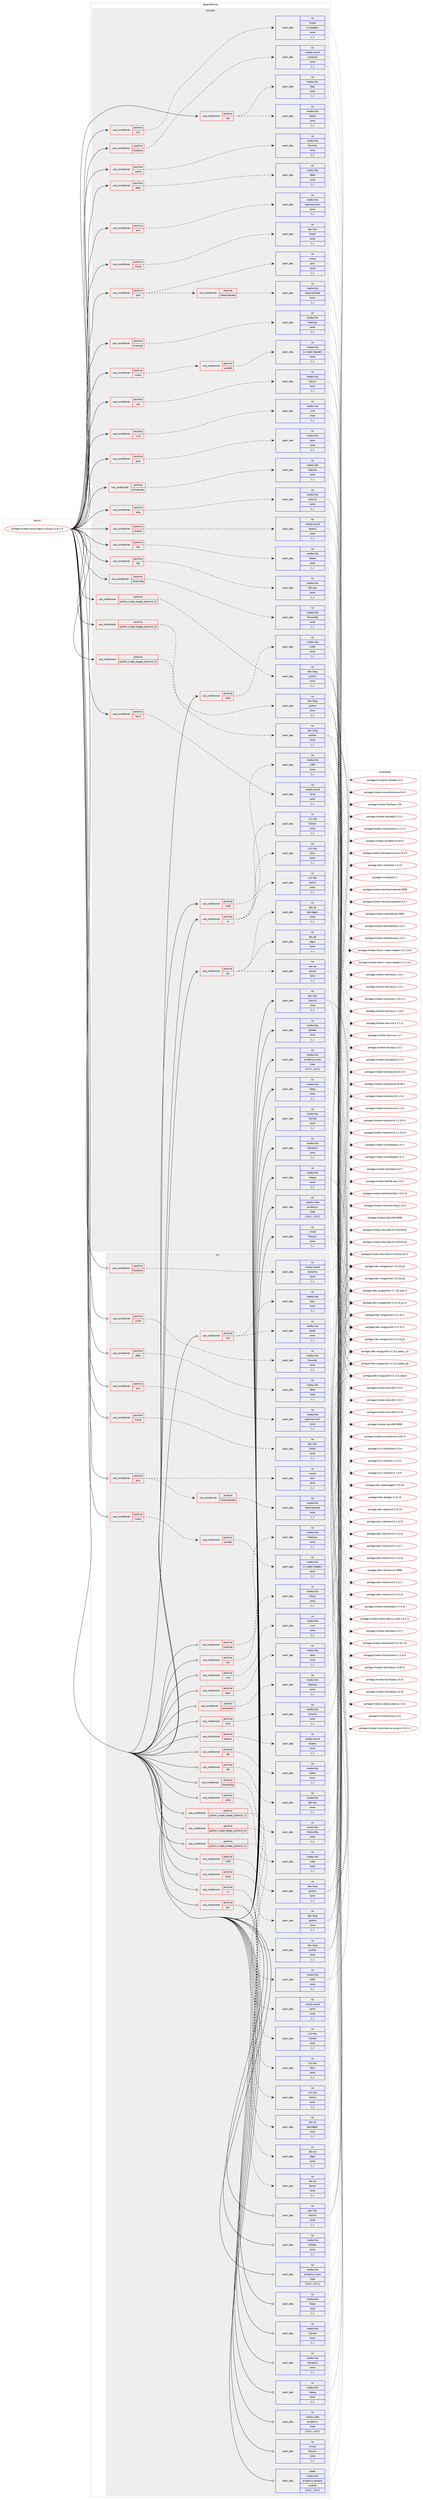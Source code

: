 digraph prolog {

# *************
# Graph options
# *************

newrank=true;
concentrate=true;
compound=true;
graph [rankdir=LR,fontname=Helvetica,fontsize=10,ranksep=1.5];#, ranksep=2.5, nodesep=0.2];
edge  [arrowhead=vee];
node  [fontname=Helvetica,fontsize=10];

# **********
# The ebuild
# **********

subgraph cluster_leftcol {
color=gray;
rank=same;
label=<<i>ebuild</i>>;
id [label="portage://media-libs/avidemux-plugins-2.8.1-r2", color=red, width=4, href="../media-libs/avidemux-plugins-2.8.1-r2.svg"];
}

# ****************
# The dependencies
# ****************

subgraph cluster_midcol {
color=gray;
label=<<i>dependencies</i>>;
subgraph cluster_compile {
fillcolor="#eeeeee";
style=filled;
label=<<i>compile</i>>;
subgraph cond72789 {
dependency289323 [label=<<TABLE BORDER="0" CELLBORDER="1" CELLSPACING="0" CELLPADDING="4"><TR><TD ROWSPAN="3" CELLPADDING="10">use_conditional</TD></TR><TR><TD>positive</TD></TR><TR><TD>aac</TD></TR></TABLE>>, shape=none, color=red];
subgraph pack214228 {
dependency289324 [label=<<TABLE BORDER="0" CELLBORDER="1" CELLSPACING="0" CELLPADDING="4" WIDTH="220"><TR><TD ROWSPAN="6" CELLPADDING="30">pack_dep</TD></TR><TR><TD WIDTH="110">no</TD></TR><TR><TD>media-libs</TD></TR><TR><TD>faac</TD></TR><TR><TD>none</TD></TR><TR><TD>[,,]</TD></TR></TABLE>>, shape=none, color=blue];
}
dependency289323:e -> dependency289324:w [weight=20,style="dashed",arrowhead="vee"];
subgraph pack214229 {
dependency289325 [label=<<TABLE BORDER="0" CELLBORDER="1" CELLSPACING="0" CELLPADDING="4" WIDTH="220"><TR><TD ROWSPAN="6" CELLPADDING="30">pack_dep</TD></TR><TR><TD WIDTH="110">no</TD></TR><TR><TD>media-libs</TD></TR><TR><TD>faad2</TD></TR><TR><TD>none</TD></TR><TR><TD>[,,]</TD></TR></TABLE>>, shape=none, color=blue];
}
dependency289323:e -> dependency289325:w [weight=20,style="dashed",arrowhead="vee"];
}
id:e -> dependency289323:w [weight=20,style="solid",arrowhead="vee"];
subgraph cond72790 {
dependency289326 [label=<<TABLE BORDER="0" CELLBORDER="1" CELLSPACING="0" CELLPADDING="4"><TR><TD ROWSPAN="3" CELLPADDING="10">use_conditional</TD></TR><TR><TD>positive</TD></TR><TR><TD>aften</TD></TR></TABLE>>, shape=none, color=red];
subgraph pack214230 {
dependency289327 [label=<<TABLE BORDER="0" CELLBORDER="1" CELLSPACING="0" CELLPADDING="4" WIDTH="220"><TR><TD ROWSPAN="6" CELLPADDING="30">pack_dep</TD></TR><TR><TD WIDTH="110">no</TD></TR><TR><TD>media-libs</TD></TR><TR><TD>aften</TD></TR><TR><TD>none</TD></TR><TR><TD>[,,]</TD></TR></TABLE>>, shape=none, color=blue];
}
dependency289326:e -> dependency289327:w [weight=20,style="dashed",arrowhead="vee"];
}
id:e -> dependency289326:w [weight=20,style="solid",arrowhead="vee"];
subgraph cond72791 {
dependency289328 [label=<<TABLE BORDER="0" CELLBORDER="1" CELLSPACING="0" CELLPADDING="4"><TR><TD ROWSPAN="3" CELLPADDING="10">use_conditional</TD></TR><TR><TD>positive</TD></TR><TR><TD>alsa</TD></TR></TABLE>>, shape=none, color=red];
subgraph pack214231 {
dependency289329 [label=<<TABLE BORDER="0" CELLBORDER="1" CELLSPACING="0" CELLPADDING="4" WIDTH="220"><TR><TD ROWSPAN="6" CELLPADDING="30">pack_dep</TD></TR><TR><TD WIDTH="110">no</TD></TR><TR><TD>media-libs</TD></TR><TR><TD>alsa-lib</TD></TR><TR><TD>none</TD></TR><TR><TD>[,,]</TD></TR></TABLE>>, shape=none, color=blue];
}
dependency289328:e -> dependency289329:w [weight=20,style="dashed",arrowhead="vee"];
}
id:e -> dependency289328:w [weight=20,style="solid",arrowhead="vee"];
subgraph cond72792 {
dependency289330 [label=<<TABLE BORDER="0" CELLBORDER="1" CELLSPACING="0" CELLPADDING="4"><TR><TD ROWSPAN="3" CELLPADDING="10">use_conditional</TD></TR><TR><TD>positive</TD></TR><TR><TD>amr</TD></TR></TABLE>>, shape=none, color=red];
subgraph pack214232 {
dependency289331 [label=<<TABLE BORDER="0" CELLBORDER="1" CELLSPACING="0" CELLPADDING="4" WIDTH="220"><TR><TD ROWSPAN="6" CELLPADDING="30">pack_dep</TD></TR><TR><TD WIDTH="110">no</TD></TR><TR><TD>media-libs</TD></TR><TR><TD>opencore-amr</TD></TR><TR><TD>none</TD></TR><TR><TD>[,,]</TD></TR></TABLE>>, shape=none, color=blue];
}
dependency289330:e -> dependency289331:w [weight=20,style="dashed",arrowhead="vee"];
}
id:e -> dependency289330:w [weight=20,style="solid",arrowhead="vee"];
subgraph cond72793 {
dependency289332 [label=<<TABLE BORDER="0" CELLBORDER="1" CELLSPACING="0" CELLPADDING="4"><TR><TD ROWSPAN="3" CELLPADDING="10">use_conditional</TD></TR><TR><TD>positive</TD></TR><TR><TD>dcaenc</TD></TR></TABLE>>, shape=none, color=red];
subgraph pack214233 {
dependency289333 [label=<<TABLE BORDER="0" CELLBORDER="1" CELLSPACING="0" CELLPADDING="4" WIDTH="220"><TR><TD ROWSPAN="6" CELLPADDING="30">pack_dep</TD></TR><TR><TD WIDTH="110">no</TD></TR><TR><TD>media-sound</TD></TR><TR><TD>dcaenc</TD></TR><TR><TD>none</TD></TR><TR><TD>[,,]</TD></TR></TABLE>>, shape=none, color=blue];
}
dependency289332:e -> dependency289333:w [weight=20,style="dashed",arrowhead="vee"];
}
id:e -> dependency289332:w [weight=20,style="solid",arrowhead="vee"];
subgraph cond72794 {
dependency289334 [label=<<TABLE BORDER="0" CELLBORDER="1" CELLSPACING="0" CELLPADDING="4"><TR><TD ROWSPAN="3" CELLPADDING="10">use_conditional</TD></TR><TR><TD>positive</TD></TR><TR><TD>dts</TD></TR></TABLE>>, shape=none, color=red];
subgraph pack214234 {
dependency289335 [label=<<TABLE BORDER="0" CELLBORDER="1" CELLSPACING="0" CELLPADDING="4" WIDTH="220"><TR><TD ROWSPAN="6" CELLPADDING="30">pack_dep</TD></TR><TR><TD WIDTH="110">no</TD></TR><TR><TD>media-libs</TD></TR><TR><TD>libdca</TD></TR><TR><TD>none</TD></TR><TR><TD>[,,]</TD></TR></TABLE>>, shape=none, color=blue];
}
dependency289334:e -> dependency289335:w [weight=20,style="dashed",arrowhead="vee"];
}
id:e -> dependency289334:w [weight=20,style="solid",arrowhead="vee"];
subgraph cond72795 {
dependency289336 [label=<<TABLE BORDER="0" CELLBORDER="1" CELLSPACING="0" CELLPADDING="4"><TR><TD ROWSPAN="3" CELLPADDING="10">use_conditional</TD></TR><TR><TD>positive</TD></TR><TR><TD>fdk</TD></TR></TABLE>>, shape=none, color=red];
subgraph pack214235 {
dependency289337 [label=<<TABLE BORDER="0" CELLBORDER="1" CELLSPACING="0" CELLPADDING="4" WIDTH="220"><TR><TD ROWSPAN="6" CELLPADDING="30">pack_dep</TD></TR><TR><TD WIDTH="110">no</TD></TR><TR><TD>media-libs</TD></TR><TR><TD>fdk-aac</TD></TR><TR><TD>none</TD></TR><TR><TD>[,,]</TD></TR></TABLE>>, shape=none, color=blue];
}
dependency289336:e -> dependency289337:w [weight=20,style="dashed",arrowhead="vee"];
}
id:e -> dependency289336:w [weight=20,style="solid",arrowhead="vee"];
subgraph cond72796 {
dependency289338 [label=<<TABLE BORDER="0" CELLBORDER="1" CELLSPACING="0" CELLPADDING="4"><TR><TD ROWSPAN="3" CELLPADDING="10">use_conditional</TD></TR><TR><TD>positive</TD></TR><TR><TD>fontconfig</TD></TR></TABLE>>, shape=none, color=red];
subgraph pack214236 {
dependency289339 [label=<<TABLE BORDER="0" CELLBORDER="1" CELLSPACING="0" CELLPADDING="4" WIDTH="220"><TR><TD ROWSPAN="6" CELLPADDING="30">pack_dep</TD></TR><TR><TD WIDTH="110">no</TD></TR><TR><TD>media-libs</TD></TR><TR><TD>fontconfig</TD></TR><TR><TD>none</TD></TR><TR><TD>[,,]</TD></TR></TABLE>>, shape=none, color=blue];
}
dependency289338:e -> dependency289339:w [weight=20,style="dashed",arrowhead="vee"];
}
id:e -> dependency289338:w [weight=20,style="solid",arrowhead="vee"];
subgraph cond72797 {
dependency289340 [label=<<TABLE BORDER="0" CELLBORDER="1" CELLSPACING="0" CELLPADDING="4"><TR><TD ROWSPAN="3" CELLPADDING="10">use_conditional</TD></TR><TR><TD>positive</TD></TR><TR><TD>fribidi</TD></TR></TABLE>>, shape=none, color=red];
subgraph pack214237 {
dependency289341 [label=<<TABLE BORDER="0" CELLBORDER="1" CELLSPACING="0" CELLPADDING="4" WIDTH="220"><TR><TD ROWSPAN="6" CELLPADDING="30">pack_dep</TD></TR><TR><TD WIDTH="110">no</TD></TR><TR><TD>dev-libs</TD></TR><TR><TD>fribidi</TD></TR><TR><TD>none</TD></TR><TR><TD>[,,]</TD></TR></TABLE>>, shape=none, color=blue];
}
dependency289340:e -> dependency289341:w [weight=20,style="dashed",arrowhead="vee"];
}
id:e -> dependency289340:w [weight=20,style="solid",arrowhead="vee"];
subgraph cond72798 {
dependency289342 [label=<<TABLE BORDER="0" CELLBORDER="1" CELLSPACING="0" CELLPADDING="4"><TR><TD ROWSPAN="3" CELLPADDING="10">use_conditional</TD></TR><TR><TD>positive</TD></TR><TR><TD>gui</TD></TR></TABLE>>, shape=none, color=red];
subgraph pack214238 {
dependency289343 [label=<<TABLE BORDER="0" CELLBORDER="1" CELLSPACING="0" CELLPADDING="4" WIDTH="220"><TR><TD ROWSPAN="6" CELLPADDING="30">pack_dep</TD></TR><TR><TD WIDTH="110">no</TD></TR><TR><TD>dev-qt</TD></TR><TR><TD>qtcore</TD></TR><TR><TD>none</TD></TR><TR><TD>[,,]</TD></TR></TABLE>>, shape=none, color=blue];
}
dependency289342:e -> dependency289343:w [weight=20,style="dashed",arrowhead="vee"];
subgraph pack214239 {
dependency289344 [label=<<TABLE BORDER="0" CELLBORDER="1" CELLSPACING="0" CELLPADDING="4" WIDTH="220"><TR><TD ROWSPAN="6" CELLPADDING="30">pack_dep</TD></TR><TR><TD WIDTH="110">no</TD></TR><TR><TD>dev-qt</TD></TR><TR><TD>qtgui</TD></TR><TR><TD>none</TD></TR><TR><TD>[,,]</TD></TR></TABLE>>, shape=none, color=blue];
}
dependency289342:e -> dependency289344:w [weight=20,style="dashed",arrowhead="vee"];
subgraph pack214240 {
dependency289345 [label=<<TABLE BORDER="0" CELLBORDER="1" CELLSPACING="0" CELLPADDING="4" WIDTH="220"><TR><TD ROWSPAN="6" CELLPADDING="30">pack_dep</TD></TR><TR><TD WIDTH="110">no</TD></TR><TR><TD>dev-qt</TD></TR><TR><TD>qtwidgets</TD></TR><TR><TD>none</TD></TR><TR><TD>[,,]</TD></TR></TABLE>>, shape=none, color=blue];
}
dependency289342:e -> dependency289345:w [weight=20,style="dashed",arrowhead="vee"];
}
id:e -> dependency289342:w [weight=20,style="solid",arrowhead="vee"];
subgraph cond72799 {
dependency289346 [label=<<TABLE BORDER="0" CELLBORDER="1" CELLSPACING="0" CELLPADDING="4"><TR><TD ROWSPAN="3" CELLPADDING="10">use_conditional</TD></TR><TR><TD>positive</TD></TR><TR><TD>jack</TD></TR></TABLE>>, shape=none, color=red];
subgraph pack214241 {
dependency289347 [label=<<TABLE BORDER="0" CELLBORDER="1" CELLSPACING="0" CELLPADDING="4" WIDTH="220"><TR><TD ROWSPAN="6" CELLPADDING="30">pack_dep</TD></TR><TR><TD WIDTH="110">no</TD></TR><TR><TD>virtual</TD></TR><TR><TD>jack</TD></TR><TR><TD>none</TD></TR><TR><TD>[,,]</TD></TR></TABLE>>, shape=none, color=blue];
}
dependency289346:e -> dependency289347:w [weight=20,style="dashed",arrowhead="vee"];
subgraph cond72800 {
dependency289348 [label=<<TABLE BORDER="0" CELLBORDER="1" CELLSPACING="0" CELLPADDING="4"><TR><TD ROWSPAN="3" CELLPADDING="10">use_conditional</TD></TR><TR><TD>positive</TD></TR><TR><TD>libsamplerate</TD></TR></TABLE>>, shape=none, color=red];
subgraph pack214242 {
dependency289349 [label=<<TABLE BORDER="0" CELLBORDER="1" CELLSPACING="0" CELLPADDING="4" WIDTH="220"><TR><TD ROWSPAN="6" CELLPADDING="30">pack_dep</TD></TR><TR><TD WIDTH="110">no</TD></TR><TR><TD>media-libs</TD></TR><TR><TD>libsamplerate</TD></TR><TR><TD>none</TD></TR><TR><TD>[,,]</TD></TR></TABLE>>, shape=none, color=blue];
}
dependency289348:e -> dependency289349:w [weight=20,style="dashed",arrowhead="vee"];
}
dependency289346:e -> dependency289348:w [weight=20,style="dashed",arrowhead="vee"];
}
id:e -> dependency289346:w [weight=20,style="solid",arrowhead="vee"];
subgraph cond72801 {
dependency289350 [label=<<TABLE BORDER="0" CELLBORDER="1" CELLSPACING="0" CELLPADDING="4"><TR><TD ROWSPAN="3" CELLPADDING="10">use_conditional</TD></TR><TR><TD>positive</TD></TR><TR><TD>lame</TD></TR></TABLE>>, shape=none, color=red];
subgraph pack214243 {
dependency289351 [label=<<TABLE BORDER="0" CELLBORDER="1" CELLSPACING="0" CELLPADDING="4" WIDTH="220"><TR><TD ROWSPAN="6" CELLPADDING="30">pack_dep</TD></TR><TR><TD WIDTH="110">no</TD></TR><TR><TD>media-sound</TD></TR><TR><TD>lame</TD></TR><TR><TD>none</TD></TR><TR><TD>[,,]</TD></TR></TABLE>>, shape=none, color=blue];
}
dependency289350:e -> dependency289351:w [weight=20,style="dashed",arrowhead="vee"];
}
id:e -> dependency289350:w [weight=20,style="solid",arrowhead="vee"];
subgraph cond72802 {
dependency289352 [label=<<TABLE BORDER="0" CELLBORDER="1" CELLSPACING="0" CELLPADDING="4"><TR><TD ROWSPAN="3" CELLPADDING="10">use_conditional</TD></TR><TR><TD>positive</TD></TR><TR><TD>nvenc</TD></TR></TABLE>>, shape=none, color=red];
subgraph cond72803 {
dependency289353 [label=<<TABLE BORDER="0" CELLBORDER="1" CELLSPACING="0" CELLPADDING="4"><TR><TD ROWSPAN="3" CELLPADDING="10">use_conditional</TD></TR><TR><TD>positive</TD></TR><TR><TD>amd64</TD></TR></TABLE>>, shape=none, color=red];
subgraph pack214244 {
dependency289354 [label=<<TABLE BORDER="0" CELLBORDER="1" CELLSPACING="0" CELLPADDING="4" WIDTH="220"><TR><TD ROWSPAN="6" CELLPADDING="30">pack_dep</TD></TR><TR><TD WIDTH="110">no</TD></TR><TR><TD>media-libs</TD></TR><TR><TD>nv-codec-headers</TD></TR><TR><TD>none</TD></TR><TR><TD>[,,]</TD></TR></TABLE>>, shape=none, color=blue];
}
dependency289353:e -> dependency289354:w [weight=20,style="dashed",arrowhead="vee"];
}
dependency289352:e -> dependency289353:w [weight=20,style="dashed",arrowhead="vee"];
}
id:e -> dependency289352:w [weight=20,style="solid",arrowhead="vee"];
subgraph cond72804 {
dependency289355 [label=<<TABLE BORDER="0" CELLBORDER="1" CELLSPACING="0" CELLPADDING="4"><TR><TD ROWSPAN="3" CELLPADDING="10">use_conditional</TD></TR><TR><TD>positive</TD></TR><TR><TD>opus</TD></TR></TABLE>>, shape=none, color=red];
subgraph pack214245 {
dependency289356 [label=<<TABLE BORDER="0" CELLBORDER="1" CELLSPACING="0" CELLPADDING="4" WIDTH="220"><TR><TD ROWSPAN="6" CELLPADDING="30">pack_dep</TD></TR><TR><TD WIDTH="110">no</TD></TR><TR><TD>media-libs</TD></TR><TR><TD>opus</TD></TR><TR><TD>none</TD></TR><TR><TD>[,,]</TD></TR></TABLE>>, shape=none, color=blue];
}
dependency289355:e -> dependency289356:w [weight=20,style="dashed",arrowhead="vee"];
}
id:e -> dependency289355:w [weight=20,style="solid",arrowhead="vee"];
subgraph cond72805 {
dependency289357 [label=<<TABLE BORDER="0" CELLBORDER="1" CELLSPACING="0" CELLPADDING="4"><TR><TD ROWSPAN="3" CELLPADDING="10">use_conditional</TD></TR><TR><TD>positive</TD></TR><TR><TD>oss</TD></TR></TABLE>>, shape=none, color=red];
subgraph pack214246 {
dependency289358 [label=<<TABLE BORDER="0" CELLBORDER="1" CELLSPACING="0" CELLPADDING="4" WIDTH="220"><TR><TD ROWSPAN="6" CELLPADDING="30">pack_dep</TD></TR><TR><TD WIDTH="110">no</TD></TR><TR><TD>virtual</TD></TR><TR><TD>os-headers</TD></TR><TR><TD>none</TD></TR><TR><TD>[,,]</TD></TR></TABLE>>, shape=none, color=blue];
}
dependency289357:e -> dependency289358:w [weight=20,style="dashed",arrowhead="vee"];
}
id:e -> dependency289357:w [weight=20,style="solid",arrowhead="vee"];
subgraph cond72806 {
dependency289359 [label=<<TABLE BORDER="0" CELLBORDER="1" CELLSPACING="0" CELLPADDING="4"><TR><TD ROWSPAN="3" CELLPADDING="10">use_conditional</TD></TR><TR><TD>positive</TD></TR><TR><TD>pulseaudio</TD></TR></TABLE>>, shape=none, color=red];
subgraph pack214247 {
dependency289360 [label=<<TABLE BORDER="0" CELLBORDER="1" CELLSPACING="0" CELLPADDING="4" WIDTH="220"><TR><TD ROWSPAN="6" CELLPADDING="30">pack_dep</TD></TR><TR><TD WIDTH="110">no</TD></TR><TR><TD>media-libs</TD></TR><TR><TD>libpulse</TD></TR><TR><TD>none</TD></TR><TR><TD>[,,]</TD></TR></TABLE>>, shape=none, color=blue];
}
dependency289359:e -> dependency289360:w [weight=20,style="dashed",arrowhead="vee"];
}
id:e -> dependency289359:w [weight=20,style="solid",arrowhead="vee"];
subgraph cond72807 {
dependency289361 [label=<<TABLE BORDER="0" CELLBORDER="1" CELLSPACING="0" CELLPADDING="4"><TR><TD ROWSPAN="3" CELLPADDING="10">use_conditional</TD></TR><TR><TD>positive</TD></TR><TR><TD>python_single_target_python3_10</TD></TR></TABLE>>, shape=none, color=red];
subgraph pack214248 {
dependency289362 [label=<<TABLE BORDER="0" CELLBORDER="1" CELLSPACING="0" CELLPADDING="4" WIDTH="220"><TR><TD ROWSPAN="6" CELLPADDING="30">pack_dep</TD></TR><TR><TD WIDTH="110">no</TD></TR><TR><TD>dev-lang</TD></TR><TR><TD>python</TD></TR><TR><TD>none</TD></TR><TR><TD>[,,]</TD></TR></TABLE>>, shape=none, color=blue];
}
dependency289361:e -> dependency289362:w [weight=20,style="dashed",arrowhead="vee"];
}
id:e -> dependency289361:w [weight=20,style="solid",arrowhead="vee"];
subgraph cond72808 {
dependency289363 [label=<<TABLE BORDER="0" CELLBORDER="1" CELLSPACING="0" CELLPADDING="4"><TR><TD ROWSPAN="3" CELLPADDING="10">use_conditional</TD></TR><TR><TD>positive</TD></TR><TR><TD>python_single_target_python3_11</TD></TR></TABLE>>, shape=none, color=red];
subgraph pack214249 {
dependency289364 [label=<<TABLE BORDER="0" CELLBORDER="1" CELLSPACING="0" CELLPADDING="4" WIDTH="220"><TR><TD ROWSPAN="6" CELLPADDING="30">pack_dep</TD></TR><TR><TD WIDTH="110">no</TD></TR><TR><TD>dev-lang</TD></TR><TR><TD>python</TD></TR><TR><TD>none</TD></TR><TR><TD>[,,]</TD></TR></TABLE>>, shape=none, color=blue];
}
dependency289363:e -> dependency289364:w [weight=20,style="dashed",arrowhead="vee"];
}
id:e -> dependency289363:w [weight=20,style="solid",arrowhead="vee"];
subgraph cond72809 {
dependency289365 [label=<<TABLE BORDER="0" CELLBORDER="1" CELLSPACING="0" CELLPADDING="4"><TR><TD ROWSPAN="3" CELLPADDING="10">use_conditional</TD></TR><TR><TD>positive</TD></TR><TR><TD>python_single_target_python3_12</TD></TR></TABLE>>, shape=none, color=red];
subgraph pack214250 {
dependency289366 [label=<<TABLE BORDER="0" CELLBORDER="1" CELLSPACING="0" CELLPADDING="4" WIDTH="220"><TR><TD ROWSPAN="6" CELLPADDING="30">pack_dep</TD></TR><TR><TD WIDTH="110">no</TD></TR><TR><TD>dev-lang</TD></TR><TR><TD>python</TD></TR><TR><TD>none</TD></TR><TR><TD>[,,]</TD></TR></TABLE>>, shape=none, color=blue];
}
dependency289365:e -> dependency289366:w [weight=20,style="dashed",arrowhead="vee"];
}
id:e -> dependency289365:w [weight=20,style="solid",arrowhead="vee"];
subgraph cond72810 {
dependency289367 [label=<<TABLE BORDER="0" CELLBORDER="1" CELLSPACING="0" CELLPADDING="4"><TR><TD ROWSPAN="3" CELLPADDING="10">use_conditional</TD></TR><TR><TD>positive</TD></TR><TR><TD>truetype</TD></TR></TABLE>>, shape=none, color=red];
subgraph pack214251 {
dependency289368 [label=<<TABLE BORDER="0" CELLBORDER="1" CELLSPACING="0" CELLPADDING="4" WIDTH="220"><TR><TD ROWSPAN="6" CELLPADDING="30">pack_dep</TD></TR><TR><TD WIDTH="110">no</TD></TR><TR><TD>media-libs</TD></TR><TR><TD>freetype</TD></TR><TR><TD>none</TD></TR><TR><TD>[,,]</TD></TR></TABLE>>, shape=none, color=blue];
}
dependency289367:e -> dependency289368:w [weight=20,style="dashed",arrowhead="vee"];
}
id:e -> dependency289367:w [weight=20,style="solid",arrowhead="vee"];
subgraph cond72811 {
dependency289369 [label=<<TABLE BORDER="0" CELLBORDER="1" CELLSPACING="0" CELLPADDING="4"><TR><TD ROWSPAN="3" CELLPADDING="10">use_conditional</TD></TR><TR><TD>positive</TD></TR><TR><TD>twolame</TD></TR></TABLE>>, shape=none, color=red];
subgraph pack214252 {
dependency289370 [label=<<TABLE BORDER="0" CELLBORDER="1" CELLSPACING="0" CELLPADDING="4" WIDTH="220"><TR><TD ROWSPAN="6" CELLPADDING="30">pack_dep</TD></TR><TR><TD WIDTH="110">no</TD></TR><TR><TD>media-sound</TD></TR><TR><TD>twolame</TD></TR><TR><TD>none</TD></TR><TR><TD>[,,]</TD></TR></TABLE>>, shape=none, color=blue];
}
dependency289369:e -> dependency289370:w [weight=20,style="dashed",arrowhead="vee"];
}
id:e -> dependency289369:w [weight=20,style="solid",arrowhead="vee"];
subgraph cond72812 {
dependency289371 [label=<<TABLE BORDER="0" CELLBORDER="1" CELLSPACING="0" CELLPADDING="4"><TR><TD ROWSPAN="3" CELLPADDING="10">use_conditional</TD></TR><TR><TD>positive</TD></TR><TR><TD>vorbis</TD></TR></TABLE>>, shape=none, color=red];
subgraph pack214253 {
dependency289372 [label=<<TABLE BORDER="0" CELLBORDER="1" CELLSPACING="0" CELLPADDING="4" WIDTH="220"><TR><TD ROWSPAN="6" CELLPADDING="30">pack_dep</TD></TR><TR><TD WIDTH="110">no</TD></TR><TR><TD>media-libs</TD></TR><TR><TD>libvorbis</TD></TR><TR><TD>none</TD></TR><TR><TD>[,,]</TD></TR></TABLE>>, shape=none, color=blue];
}
dependency289371:e -> dependency289372:w [weight=20,style="dashed",arrowhead="vee"];
}
id:e -> dependency289371:w [weight=20,style="solid",arrowhead="vee"];
subgraph cond72813 {
dependency289373 [label=<<TABLE BORDER="0" CELLBORDER="1" CELLSPACING="0" CELLPADDING="4"><TR><TD ROWSPAN="3" CELLPADDING="10">use_conditional</TD></TR><TR><TD>positive</TD></TR><TR><TD>vpx</TD></TR></TABLE>>, shape=none, color=red];
subgraph pack214254 {
dependency289374 [label=<<TABLE BORDER="0" CELLBORDER="1" CELLSPACING="0" CELLPADDING="4" WIDTH="220"><TR><TD ROWSPAN="6" CELLPADDING="30">pack_dep</TD></TR><TR><TD WIDTH="110">no</TD></TR><TR><TD>media-libs</TD></TR><TR><TD>libvpx</TD></TR><TR><TD>none</TD></TR><TR><TD>[,,]</TD></TR></TABLE>>, shape=none, color=blue];
}
dependency289373:e -> dependency289374:w [weight=20,style="dashed",arrowhead="vee"];
}
id:e -> dependency289373:w [weight=20,style="solid",arrowhead="vee"];
subgraph cond72814 {
dependency289375 [label=<<TABLE BORDER="0" CELLBORDER="1" CELLSPACING="0" CELLPADDING="4"><TR><TD ROWSPAN="3" CELLPADDING="10">use_conditional</TD></TR><TR><TD>positive</TD></TR><TR><TD>x264</TD></TR></TABLE>>, shape=none, color=red];
subgraph pack214255 {
dependency289376 [label=<<TABLE BORDER="0" CELLBORDER="1" CELLSPACING="0" CELLPADDING="4" WIDTH="220"><TR><TD ROWSPAN="6" CELLPADDING="30">pack_dep</TD></TR><TR><TD WIDTH="110">no</TD></TR><TR><TD>media-libs</TD></TR><TR><TD>x264</TD></TR><TR><TD>none</TD></TR><TR><TD>[,,]</TD></TR></TABLE>>, shape=none, color=blue];
}
dependency289375:e -> dependency289376:w [weight=20,style="dashed",arrowhead="vee"];
}
id:e -> dependency289375:w [weight=20,style="solid",arrowhead="vee"];
subgraph cond72815 {
dependency289377 [label=<<TABLE BORDER="0" CELLBORDER="1" CELLSPACING="0" CELLPADDING="4"><TR><TD ROWSPAN="3" CELLPADDING="10">use_conditional</TD></TR><TR><TD>positive</TD></TR><TR><TD>x265</TD></TR></TABLE>>, shape=none, color=red];
subgraph pack214256 {
dependency289378 [label=<<TABLE BORDER="0" CELLBORDER="1" CELLSPACING="0" CELLPADDING="4" WIDTH="220"><TR><TD ROWSPAN="6" CELLPADDING="30">pack_dep</TD></TR><TR><TD WIDTH="110">no</TD></TR><TR><TD>media-libs</TD></TR><TR><TD>x265</TD></TR><TR><TD>none</TD></TR><TR><TD>[,,]</TD></TR></TABLE>>, shape=none, color=blue];
}
dependency289377:e -> dependency289378:w [weight=20,style="dashed",arrowhead="vee"];
}
id:e -> dependency289377:w [weight=20,style="solid",arrowhead="vee"];
subgraph cond72816 {
dependency289379 [label=<<TABLE BORDER="0" CELLBORDER="1" CELLSPACING="0" CELLPADDING="4"><TR><TD ROWSPAN="3" CELLPADDING="10">use_conditional</TD></TR><TR><TD>positive</TD></TR><TR><TD>xv</TD></TR></TABLE>>, shape=none, color=red];
subgraph pack214257 {
dependency289380 [label=<<TABLE BORDER="0" CELLBORDER="1" CELLSPACING="0" CELLPADDING="4" WIDTH="220"><TR><TD ROWSPAN="6" CELLPADDING="30">pack_dep</TD></TR><TR><TD WIDTH="110">no</TD></TR><TR><TD>x11-libs</TD></TR><TR><TD>libX11</TD></TR><TR><TD>none</TD></TR><TR><TD>[,,]</TD></TR></TABLE>>, shape=none, color=blue];
}
dependency289379:e -> dependency289380:w [weight=20,style="dashed",arrowhead="vee"];
subgraph pack214258 {
dependency289381 [label=<<TABLE BORDER="0" CELLBORDER="1" CELLSPACING="0" CELLPADDING="4" WIDTH="220"><TR><TD ROWSPAN="6" CELLPADDING="30">pack_dep</TD></TR><TR><TD WIDTH="110">no</TD></TR><TR><TD>x11-libs</TD></TR><TR><TD>libXext</TD></TR><TR><TD>none</TD></TR><TR><TD>[,,]</TD></TR></TABLE>>, shape=none, color=blue];
}
dependency289379:e -> dependency289381:w [weight=20,style="dashed",arrowhead="vee"];
subgraph pack214259 {
dependency289382 [label=<<TABLE BORDER="0" CELLBORDER="1" CELLSPACING="0" CELLPADDING="4" WIDTH="220"><TR><TD ROWSPAN="6" CELLPADDING="30">pack_dep</TD></TR><TR><TD WIDTH="110">no</TD></TR><TR><TD>x11-libs</TD></TR><TR><TD>libXv</TD></TR><TR><TD>none</TD></TR><TR><TD>[,,]</TD></TR></TABLE>>, shape=none, color=blue];
}
dependency289379:e -> dependency289382:w [weight=20,style="dashed",arrowhead="vee"];
}
id:e -> dependency289379:w [weight=20,style="solid",arrowhead="vee"];
subgraph cond72817 {
dependency289383 [label=<<TABLE BORDER="0" CELLBORDER="1" CELLSPACING="0" CELLPADDING="4"><TR><TD ROWSPAN="3" CELLPADDING="10">use_conditional</TD></TR><TR><TD>positive</TD></TR><TR><TD>xvid</TD></TR></TABLE>>, shape=none, color=red];
subgraph pack214260 {
dependency289384 [label=<<TABLE BORDER="0" CELLBORDER="1" CELLSPACING="0" CELLPADDING="4" WIDTH="220"><TR><TD ROWSPAN="6" CELLPADDING="30">pack_dep</TD></TR><TR><TD WIDTH="110">no</TD></TR><TR><TD>media-libs</TD></TR><TR><TD>xvid</TD></TR><TR><TD>none</TD></TR><TR><TD>[,,]</TD></TR></TABLE>>, shape=none, color=blue];
}
dependency289383:e -> dependency289384:w [weight=20,style="dashed",arrowhead="vee"];
}
id:e -> dependency289383:w [weight=20,style="solid",arrowhead="vee"];
subgraph pack214261 {
dependency289385 [label=<<TABLE BORDER="0" CELLBORDER="1" CELLSPACING="0" CELLPADDING="4" WIDTH="220"><TR><TD ROWSPAN="6" CELLPADDING="30">pack_dep</TD></TR><TR><TD WIDTH="110">no</TD></TR><TR><TD>dev-libs</TD></TR><TR><TD>libxml2</TD></TR><TR><TD>none</TD></TR><TR><TD>[,,]</TD></TR></TABLE>>, shape=none, color=blue];
}
id:e -> dependency289385:w [weight=20,style="solid",arrowhead="vee"];
subgraph pack214262 {
dependency289386 [label=<<TABLE BORDER="0" CELLBORDER="1" CELLSPACING="0" CELLPADDING="4" WIDTH="220"><TR><TD ROWSPAN="6" CELLPADDING="30">pack_dep</TD></TR><TR><TD WIDTH="110">no</TD></TR><TR><TD>media-libs</TD></TR><TR><TD>a52dec</TD></TR><TR><TD>none</TD></TR><TR><TD>[,,]</TD></TR></TABLE>>, shape=none, color=blue];
}
id:e -> dependency289386:w [weight=20,style="solid",arrowhead="vee"];
subgraph pack214263 {
dependency289387 [label=<<TABLE BORDER="0" CELLBORDER="1" CELLSPACING="0" CELLPADDING="4" WIDTH="220"><TR><TD ROWSPAN="6" CELLPADDING="30">pack_dep</TD></TR><TR><TD WIDTH="110">no</TD></TR><TR><TD>media-libs</TD></TR><TR><TD>avidemux-core</TD></TR><TR><TD>tilde</TD></TR><TR><TD>[2.8.1,,,2.8.1]</TD></TR></TABLE>>, shape=none, color=blue];
}
id:e -> dependency289387:w [weight=20,style="solid",arrowhead="vee"];
subgraph pack214264 {
dependency289388 [label=<<TABLE BORDER="0" CELLBORDER="1" CELLSPACING="0" CELLPADDING="4" WIDTH="220"><TR><TD ROWSPAN="6" CELLPADDING="30">pack_dep</TD></TR><TR><TD WIDTH="110">no</TD></TR><TR><TD>media-libs</TD></TR><TR><TD>libass</TD></TR><TR><TD>none</TD></TR><TR><TD>[,,]</TD></TR></TABLE>>, shape=none, color=blue];
}
id:e -> dependency289388:w [weight=20,style="solid",arrowhead="vee"];
subgraph pack214265 {
dependency289389 [label=<<TABLE BORDER="0" CELLBORDER="1" CELLSPACING="0" CELLPADDING="4" WIDTH="220"><TR><TD ROWSPAN="6" CELLPADDING="30">pack_dep</TD></TR><TR><TD WIDTH="110">no</TD></TR><TR><TD>media-libs</TD></TR><TR><TD>libmad</TD></TR><TR><TD>none</TD></TR><TR><TD>[,,]</TD></TR></TABLE>>, shape=none, color=blue];
}
id:e -> dependency289389:w [weight=20,style="solid",arrowhead="vee"];
subgraph pack214266 {
dependency289390 [label=<<TABLE BORDER="0" CELLBORDER="1" CELLSPACING="0" CELLPADDING="4" WIDTH="220"><TR><TD ROWSPAN="6" CELLPADDING="30">pack_dep</TD></TR><TR><TD WIDTH="110">no</TD></TR><TR><TD>media-libs</TD></TR><TR><TD>libmp4v2</TD></TR><TR><TD>none</TD></TR><TR><TD>[,,]</TD></TR></TABLE>>, shape=none, color=blue];
}
id:e -> dependency289390:w [weight=20,style="solid",arrowhead="vee"];
subgraph pack214267 {
dependency289391 [label=<<TABLE BORDER="0" CELLBORDER="1" CELLSPACING="0" CELLPADDING="4" WIDTH="220"><TR><TD ROWSPAN="6" CELLPADDING="30">pack_dep</TD></TR><TR><TD WIDTH="110">no</TD></TR><TR><TD>media-libs</TD></TR><TR><TD>libpng</TD></TR><TR><TD>none</TD></TR><TR><TD>[,,]</TD></TR></TABLE>>, shape=none, color=blue];
}
id:e -> dependency289391:w [weight=20,style="solid",arrowhead="vee"];
subgraph pack214268 {
dependency289392 [label=<<TABLE BORDER="0" CELLBORDER="1" CELLSPACING="0" CELLPADDING="4" WIDTH="220"><TR><TD ROWSPAN="6" CELLPADDING="30">pack_dep</TD></TR><TR><TD WIDTH="110">no</TD></TR><TR><TD>media-video</TD></TR><TR><TD>avidemux</TD></TR><TR><TD>tilde</TD></TR><TR><TD>[2.8.1,,,2.8.1]</TD></TR></TABLE>>, shape=none, color=blue];
}
id:e -> dependency289392:w [weight=20,style="solid",arrowhead="vee"];
subgraph pack214269 {
dependency289393 [label=<<TABLE BORDER="0" CELLBORDER="1" CELLSPACING="0" CELLPADDING="4" WIDTH="220"><TR><TD ROWSPAN="6" CELLPADDING="30">pack_dep</TD></TR><TR><TD WIDTH="110">no</TD></TR><TR><TD>virtual</TD></TR><TR><TD>libiconv</TD></TR><TR><TD>none</TD></TR><TR><TD>[,,]</TD></TR></TABLE>>, shape=none, color=blue];
}
id:e -> dependency289393:w [weight=20,style="solid",arrowhead="vee"];
}
subgraph cluster_compileandrun {
fillcolor="#eeeeee";
style=filled;
label=<<i>compile and run</i>>;
}
subgraph cluster_run {
fillcolor="#eeeeee";
style=filled;
label=<<i>run</i>>;
subgraph cond72818 {
dependency289394 [label=<<TABLE BORDER="0" CELLBORDER="1" CELLSPACING="0" CELLPADDING="4"><TR><TD ROWSPAN="3" CELLPADDING="10">use_conditional</TD></TR><TR><TD>positive</TD></TR><TR><TD>aac</TD></TR></TABLE>>, shape=none, color=red];
subgraph pack214270 {
dependency289395 [label=<<TABLE BORDER="0" CELLBORDER="1" CELLSPACING="0" CELLPADDING="4" WIDTH="220"><TR><TD ROWSPAN="6" CELLPADDING="30">pack_dep</TD></TR><TR><TD WIDTH="110">no</TD></TR><TR><TD>media-libs</TD></TR><TR><TD>faac</TD></TR><TR><TD>none</TD></TR><TR><TD>[,,]</TD></TR></TABLE>>, shape=none, color=blue];
}
dependency289394:e -> dependency289395:w [weight=20,style="dashed",arrowhead="vee"];
subgraph pack214271 {
dependency289396 [label=<<TABLE BORDER="0" CELLBORDER="1" CELLSPACING="0" CELLPADDING="4" WIDTH="220"><TR><TD ROWSPAN="6" CELLPADDING="30">pack_dep</TD></TR><TR><TD WIDTH="110">no</TD></TR><TR><TD>media-libs</TD></TR><TR><TD>faad2</TD></TR><TR><TD>none</TD></TR><TR><TD>[,,]</TD></TR></TABLE>>, shape=none, color=blue];
}
dependency289394:e -> dependency289396:w [weight=20,style="dashed",arrowhead="vee"];
}
id:e -> dependency289394:w [weight=20,style="solid",arrowhead="odot"];
subgraph cond72819 {
dependency289397 [label=<<TABLE BORDER="0" CELLBORDER="1" CELLSPACING="0" CELLPADDING="4"><TR><TD ROWSPAN="3" CELLPADDING="10">use_conditional</TD></TR><TR><TD>positive</TD></TR><TR><TD>aften</TD></TR></TABLE>>, shape=none, color=red];
subgraph pack214272 {
dependency289398 [label=<<TABLE BORDER="0" CELLBORDER="1" CELLSPACING="0" CELLPADDING="4" WIDTH="220"><TR><TD ROWSPAN="6" CELLPADDING="30">pack_dep</TD></TR><TR><TD WIDTH="110">no</TD></TR><TR><TD>media-libs</TD></TR><TR><TD>aften</TD></TR><TR><TD>none</TD></TR><TR><TD>[,,]</TD></TR></TABLE>>, shape=none, color=blue];
}
dependency289397:e -> dependency289398:w [weight=20,style="dashed",arrowhead="vee"];
}
id:e -> dependency289397:w [weight=20,style="solid",arrowhead="odot"];
subgraph cond72820 {
dependency289399 [label=<<TABLE BORDER="0" CELLBORDER="1" CELLSPACING="0" CELLPADDING="4"><TR><TD ROWSPAN="3" CELLPADDING="10">use_conditional</TD></TR><TR><TD>positive</TD></TR><TR><TD>alsa</TD></TR></TABLE>>, shape=none, color=red];
subgraph pack214273 {
dependency289400 [label=<<TABLE BORDER="0" CELLBORDER="1" CELLSPACING="0" CELLPADDING="4" WIDTH="220"><TR><TD ROWSPAN="6" CELLPADDING="30">pack_dep</TD></TR><TR><TD WIDTH="110">no</TD></TR><TR><TD>media-libs</TD></TR><TR><TD>alsa-lib</TD></TR><TR><TD>none</TD></TR><TR><TD>[,,]</TD></TR></TABLE>>, shape=none, color=blue];
}
dependency289399:e -> dependency289400:w [weight=20,style="dashed",arrowhead="vee"];
}
id:e -> dependency289399:w [weight=20,style="solid",arrowhead="odot"];
subgraph cond72821 {
dependency289401 [label=<<TABLE BORDER="0" CELLBORDER="1" CELLSPACING="0" CELLPADDING="4"><TR><TD ROWSPAN="3" CELLPADDING="10">use_conditional</TD></TR><TR><TD>positive</TD></TR><TR><TD>amr</TD></TR></TABLE>>, shape=none, color=red];
subgraph pack214274 {
dependency289402 [label=<<TABLE BORDER="0" CELLBORDER="1" CELLSPACING="0" CELLPADDING="4" WIDTH="220"><TR><TD ROWSPAN="6" CELLPADDING="30">pack_dep</TD></TR><TR><TD WIDTH="110">no</TD></TR><TR><TD>media-libs</TD></TR><TR><TD>opencore-amr</TD></TR><TR><TD>none</TD></TR><TR><TD>[,,]</TD></TR></TABLE>>, shape=none, color=blue];
}
dependency289401:e -> dependency289402:w [weight=20,style="dashed",arrowhead="vee"];
}
id:e -> dependency289401:w [weight=20,style="solid",arrowhead="odot"];
subgraph cond72822 {
dependency289403 [label=<<TABLE BORDER="0" CELLBORDER="1" CELLSPACING="0" CELLPADDING="4"><TR><TD ROWSPAN="3" CELLPADDING="10">use_conditional</TD></TR><TR><TD>positive</TD></TR><TR><TD>dcaenc</TD></TR></TABLE>>, shape=none, color=red];
subgraph pack214275 {
dependency289404 [label=<<TABLE BORDER="0" CELLBORDER="1" CELLSPACING="0" CELLPADDING="4" WIDTH="220"><TR><TD ROWSPAN="6" CELLPADDING="30">pack_dep</TD></TR><TR><TD WIDTH="110">no</TD></TR><TR><TD>media-sound</TD></TR><TR><TD>dcaenc</TD></TR><TR><TD>none</TD></TR><TR><TD>[,,]</TD></TR></TABLE>>, shape=none, color=blue];
}
dependency289403:e -> dependency289404:w [weight=20,style="dashed",arrowhead="vee"];
}
id:e -> dependency289403:w [weight=20,style="solid",arrowhead="odot"];
subgraph cond72823 {
dependency289405 [label=<<TABLE BORDER="0" CELLBORDER="1" CELLSPACING="0" CELLPADDING="4"><TR><TD ROWSPAN="3" CELLPADDING="10">use_conditional</TD></TR><TR><TD>positive</TD></TR><TR><TD>dts</TD></TR></TABLE>>, shape=none, color=red];
subgraph pack214276 {
dependency289406 [label=<<TABLE BORDER="0" CELLBORDER="1" CELLSPACING="0" CELLPADDING="4" WIDTH="220"><TR><TD ROWSPAN="6" CELLPADDING="30">pack_dep</TD></TR><TR><TD WIDTH="110">no</TD></TR><TR><TD>media-libs</TD></TR><TR><TD>libdca</TD></TR><TR><TD>none</TD></TR><TR><TD>[,,]</TD></TR></TABLE>>, shape=none, color=blue];
}
dependency289405:e -> dependency289406:w [weight=20,style="dashed",arrowhead="vee"];
}
id:e -> dependency289405:w [weight=20,style="solid",arrowhead="odot"];
subgraph cond72824 {
dependency289407 [label=<<TABLE BORDER="0" CELLBORDER="1" CELLSPACING="0" CELLPADDING="4"><TR><TD ROWSPAN="3" CELLPADDING="10">use_conditional</TD></TR><TR><TD>positive</TD></TR><TR><TD>fdk</TD></TR></TABLE>>, shape=none, color=red];
subgraph pack214277 {
dependency289408 [label=<<TABLE BORDER="0" CELLBORDER="1" CELLSPACING="0" CELLPADDING="4" WIDTH="220"><TR><TD ROWSPAN="6" CELLPADDING="30">pack_dep</TD></TR><TR><TD WIDTH="110">no</TD></TR><TR><TD>media-libs</TD></TR><TR><TD>fdk-aac</TD></TR><TR><TD>none</TD></TR><TR><TD>[,,]</TD></TR></TABLE>>, shape=none, color=blue];
}
dependency289407:e -> dependency289408:w [weight=20,style="dashed",arrowhead="vee"];
}
id:e -> dependency289407:w [weight=20,style="solid",arrowhead="odot"];
subgraph cond72825 {
dependency289409 [label=<<TABLE BORDER="0" CELLBORDER="1" CELLSPACING="0" CELLPADDING="4"><TR><TD ROWSPAN="3" CELLPADDING="10">use_conditional</TD></TR><TR><TD>positive</TD></TR><TR><TD>fontconfig</TD></TR></TABLE>>, shape=none, color=red];
subgraph pack214278 {
dependency289410 [label=<<TABLE BORDER="0" CELLBORDER="1" CELLSPACING="0" CELLPADDING="4" WIDTH="220"><TR><TD ROWSPAN="6" CELLPADDING="30">pack_dep</TD></TR><TR><TD WIDTH="110">no</TD></TR><TR><TD>media-libs</TD></TR><TR><TD>fontconfig</TD></TR><TR><TD>none</TD></TR><TR><TD>[,,]</TD></TR></TABLE>>, shape=none, color=blue];
}
dependency289409:e -> dependency289410:w [weight=20,style="dashed",arrowhead="vee"];
}
id:e -> dependency289409:w [weight=20,style="solid",arrowhead="odot"];
subgraph cond72826 {
dependency289411 [label=<<TABLE BORDER="0" CELLBORDER="1" CELLSPACING="0" CELLPADDING="4"><TR><TD ROWSPAN="3" CELLPADDING="10">use_conditional</TD></TR><TR><TD>positive</TD></TR><TR><TD>fribidi</TD></TR></TABLE>>, shape=none, color=red];
subgraph pack214279 {
dependency289412 [label=<<TABLE BORDER="0" CELLBORDER="1" CELLSPACING="0" CELLPADDING="4" WIDTH="220"><TR><TD ROWSPAN="6" CELLPADDING="30">pack_dep</TD></TR><TR><TD WIDTH="110">no</TD></TR><TR><TD>dev-libs</TD></TR><TR><TD>fribidi</TD></TR><TR><TD>none</TD></TR><TR><TD>[,,]</TD></TR></TABLE>>, shape=none, color=blue];
}
dependency289411:e -> dependency289412:w [weight=20,style="dashed",arrowhead="vee"];
}
id:e -> dependency289411:w [weight=20,style="solid",arrowhead="odot"];
subgraph cond72827 {
dependency289413 [label=<<TABLE BORDER="0" CELLBORDER="1" CELLSPACING="0" CELLPADDING="4"><TR><TD ROWSPAN="3" CELLPADDING="10">use_conditional</TD></TR><TR><TD>positive</TD></TR><TR><TD>gui</TD></TR></TABLE>>, shape=none, color=red];
subgraph pack214280 {
dependency289414 [label=<<TABLE BORDER="0" CELLBORDER="1" CELLSPACING="0" CELLPADDING="4" WIDTH="220"><TR><TD ROWSPAN="6" CELLPADDING="30">pack_dep</TD></TR><TR><TD WIDTH="110">no</TD></TR><TR><TD>dev-qt</TD></TR><TR><TD>qtcore</TD></TR><TR><TD>none</TD></TR><TR><TD>[,,]</TD></TR></TABLE>>, shape=none, color=blue];
}
dependency289413:e -> dependency289414:w [weight=20,style="dashed",arrowhead="vee"];
subgraph pack214281 {
dependency289415 [label=<<TABLE BORDER="0" CELLBORDER="1" CELLSPACING="0" CELLPADDING="4" WIDTH="220"><TR><TD ROWSPAN="6" CELLPADDING="30">pack_dep</TD></TR><TR><TD WIDTH="110">no</TD></TR><TR><TD>dev-qt</TD></TR><TR><TD>qtgui</TD></TR><TR><TD>none</TD></TR><TR><TD>[,,]</TD></TR></TABLE>>, shape=none, color=blue];
}
dependency289413:e -> dependency289415:w [weight=20,style="dashed",arrowhead="vee"];
subgraph pack214282 {
dependency289416 [label=<<TABLE BORDER="0" CELLBORDER="1" CELLSPACING="0" CELLPADDING="4" WIDTH="220"><TR><TD ROWSPAN="6" CELLPADDING="30">pack_dep</TD></TR><TR><TD WIDTH="110">no</TD></TR><TR><TD>dev-qt</TD></TR><TR><TD>qtwidgets</TD></TR><TR><TD>none</TD></TR><TR><TD>[,,]</TD></TR></TABLE>>, shape=none, color=blue];
}
dependency289413:e -> dependency289416:w [weight=20,style="dashed",arrowhead="vee"];
}
id:e -> dependency289413:w [weight=20,style="solid",arrowhead="odot"];
subgraph cond72828 {
dependency289417 [label=<<TABLE BORDER="0" CELLBORDER="1" CELLSPACING="0" CELLPADDING="4"><TR><TD ROWSPAN="3" CELLPADDING="10">use_conditional</TD></TR><TR><TD>positive</TD></TR><TR><TD>jack</TD></TR></TABLE>>, shape=none, color=red];
subgraph pack214283 {
dependency289418 [label=<<TABLE BORDER="0" CELLBORDER="1" CELLSPACING="0" CELLPADDING="4" WIDTH="220"><TR><TD ROWSPAN="6" CELLPADDING="30">pack_dep</TD></TR><TR><TD WIDTH="110">no</TD></TR><TR><TD>virtual</TD></TR><TR><TD>jack</TD></TR><TR><TD>none</TD></TR><TR><TD>[,,]</TD></TR></TABLE>>, shape=none, color=blue];
}
dependency289417:e -> dependency289418:w [weight=20,style="dashed",arrowhead="vee"];
subgraph cond72829 {
dependency289419 [label=<<TABLE BORDER="0" CELLBORDER="1" CELLSPACING="0" CELLPADDING="4"><TR><TD ROWSPAN="3" CELLPADDING="10">use_conditional</TD></TR><TR><TD>positive</TD></TR><TR><TD>libsamplerate</TD></TR></TABLE>>, shape=none, color=red];
subgraph pack214284 {
dependency289420 [label=<<TABLE BORDER="0" CELLBORDER="1" CELLSPACING="0" CELLPADDING="4" WIDTH="220"><TR><TD ROWSPAN="6" CELLPADDING="30">pack_dep</TD></TR><TR><TD WIDTH="110">no</TD></TR><TR><TD>media-libs</TD></TR><TR><TD>libsamplerate</TD></TR><TR><TD>none</TD></TR><TR><TD>[,,]</TD></TR></TABLE>>, shape=none, color=blue];
}
dependency289419:e -> dependency289420:w [weight=20,style="dashed",arrowhead="vee"];
}
dependency289417:e -> dependency289419:w [weight=20,style="dashed",arrowhead="vee"];
}
id:e -> dependency289417:w [weight=20,style="solid",arrowhead="odot"];
subgraph cond72830 {
dependency289421 [label=<<TABLE BORDER="0" CELLBORDER="1" CELLSPACING="0" CELLPADDING="4"><TR><TD ROWSPAN="3" CELLPADDING="10">use_conditional</TD></TR><TR><TD>positive</TD></TR><TR><TD>lame</TD></TR></TABLE>>, shape=none, color=red];
subgraph pack214285 {
dependency289422 [label=<<TABLE BORDER="0" CELLBORDER="1" CELLSPACING="0" CELLPADDING="4" WIDTH="220"><TR><TD ROWSPAN="6" CELLPADDING="30">pack_dep</TD></TR><TR><TD WIDTH="110">no</TD></TR><TR><TD>media-sound</TD></TR><TR><TD>lame</TD></TR><TR><TD>none</TD></TR><TR><TD>[,,]</TD></TR></TABLE>>, shape=none, color=blue];
}
dependency289421:e -> dependency289422:w [weight=20,style="dashed",arrowhead="vee"];
}
id:e -> dependency289421:w [weight=20,style="solid",arrowhead="odot"];
subgraph cond72831 {
dependency289423 [label=<<TABLE BORDER="0" CELLBORDER="1" CELLSPACING="0" CELLPADDING="4"><TR><TD ROWSPAN="3" CELLPADDING="10">use_conditional</TD></TR><TR><TD>positive</TD></TR><TR><TD>nvenc</TD></TR></TABLE>>, shape=none, color=red];
subgraph cond72832 {
dependency289424 [label=<<TABLE BORDER="0" CELLBORDER="1" CELLSPACING="0" CELLPADDING="4"><TR><TD ROWSPAN="3" CELLPADDING="10">use_conditional</TD></TR><TR><TD>positive</TD></TR><TR><TD>amd64</TD></TR></TABLE>>, shape=none, color=red];
subgraph pack214286 {
dependency289425 [label=<<TABLE BORDER="0" CELLBORDER="1" CELLSPACING="0" CELLPADDING="4" WIDTH="220"><TR><TD ROWSPAN="6" CELLPADDING="30">pack_dep</TD></TR><TR><TD WIDTH="110">no</TD></TR><TR><TD>media-libs</TD></TR><TR><TD>nv-codec-headers</TD></TR><TR><TD>none</TD></TR><TR><TD>[,,]</TD></TR></TABLE>>, shape=none, color=blue];
}
dependency289424:e -> dependency289425:w [weight=20,style="dashed",arrowhead="vee"];
}
dependency289423:e -> dependency289424:w [weight=20,style="dashed",arrowhead="vee"];
}
id:e -> dependency289423:w [weight=20,style="solid",arrowhead="odot"];
subgraph cond72833 {
dependency289426 [label=<<TABLE BORDER="0" CELLBORDER="1" CELLSPACING="0" CELLPADDING="4"><TR><TD ROWSPAN="3" CELLPADDING="10">use_conditional</TD></TR><TR><TD>positive</TD></TR><TR><TD>opus</TD></TR></TABLE>>, shape=none, color=red];
subgraph pack214287 {
dependency289427 [label=<<TABLE BORDER="0" CELLBORDER="1" CELLSPACING="0" CELLPADDING="4" WIDTH="220"><TR><TD ROWSPAN="6" CELLPADDING="30">pack_dep</TD></TR><TR><TD WIDTH="110">no</TD></TR><TR><TD>media-libs</TD></TR><TR><TD>opus</TD></TR><TR><TD>none</TD></TR><TR><TD>[,,]</TD></TR></TABLE>>, shape=none, color=blue];
}
dependency289426:e -> dependency289427:w [weight=20,style="dashed",arrowhead="vee"];
}
id:e -> dependency289426:w [weight=20,style="solid",arrowhead="odot"];
subgraph cond72834 {
dependency289428 [label=<<TABLE BORDER="0" CELLBORDER="1" CELLSPACING="0" CELLPADDING="4"><TR><TD ROWSPAN="3" CELLPADDING="10">use_conditional</TD></TR><TR><TD>positive</TD></TR><TR><TD>pulseaudio</TD></TR></TABLE>>, shape=none, color=red];
subgraph pack214288 {
dependency289429 [label=<<TABLE BORDER="0" CELLBORDER="1" CELLSPACING="0" CELLPADDING="4" WIDTH="220"><TR><TD ROWSPAN="6" CELLPADDING="30">pack_dep</TD></TR><TR><TD WIDTH="110">no</TD></TR><TR><TD>media-libs</TD></TR><TR><TD>libpulse</TD></TR><TR><TD>none</TD></TR><TR><TD>[,,]</TD></TR></TABLE>>, shape=none, color=blue];
}
dependency289428:e -> dependency289429:w [weight=20,style="dashed",arrowhead="vee"];
}
id:e -> dependency289428:w [weight=20,style="solid",arrowhead="odot"];
subgraph cond72835 {
dependency289430 [label=<<TABLE BORDER="0" CELLBORDER="1" CELLSPACING="0" CELLPADDING="4"><TR><TD ROWSPAN="3" CELLPADDING="10">use_conditional</TD></TR><TR><TD>positive</TD></TR><TR><TD>python_single_target_python3_10</TD></TR></TABLE>>, shape=none, color=red];
subgraph pack214289 {
dependency289431 [label=<<TABLE BORDER="0" CELLBORDER="1" CELLSPACING="0" CELLPADDING="4" WIDTH="220"><TR><TD ROWSPAN="6" CELLPADDING="30">pack_dep</TD></TR><TR><TD WIDTH="110">no</TD></TR><TR><TD>dev-lang</TD></TR><TR><TD>python</TD></TR><TR><TD>none</TD></TR><TR><TD>[,,]</TD></TR></TABLE>>, shape=none, color=blue];
}
dependency289430:e -> dependency289431:w [weight=20,style="dashed",arrowhead="vee"];
}
id:e -> dependency289430:w [weight=20,style="solid",arrowhead="odot"];
subgraph cond72836 {
dependency289432 [label=<<TABLE BORDER="0" CELLBORDER="1" CELLSPACING="0" CELLPADDING="4"><TR><TD ROWSPAN="3" CELLPADDING="10">use_conditional</TD></TR><TR><TD>positive</TD></TR><TR><TD>python_single_target_python3_11</TD></TR></TABLE>>, shape=none, color=red];
subgraph pack214290 {
dependency289433 [label=<<TABLE BORDER="0" CELLBORDER="1" CELLSPACING="0" CELLPADDING="4" WIDTH="220"><TR><TD ROWSPAN="6" CELLPADDING="30">pack_dep</TD></TR><TR><TD WIDTH="110">no</TD></TR><TR><TD>dev-lang</TD></TR><TR><TD>python</TD></TR><TR><TD>none</TD></TR><TR><TD>[,,]</TD></TR></TABLE>>, shape=none, color=blue];
}
dependency289432:e -> dependency289433:w [weight=20,style="dashed",arrowhead="vee"];
}
id:e -> dependency289432:w [weight=20,style="solid",arrowhead="odot"];
subgraph cond72837 {
dependency289434 [label=<<TABLE BORDER="0" CELLBORDER="1" CELLSPACING="0" CELLPADDING="4"><TR><TD ROWSPAN="3" CELLPADDING="10">use_conditional</TD></TR><TR><TD>positive</TD></TR><TR><TD>python_single_target_python3_12</TD></TR></TABLE>>, shape=none, color=red];
subgraph pack214291 {
dependency289435 [label=<<TABLE BORDER="0" CELLBORDER="1" CELLSPACING="0" CELLPADDING="4" WIDTH="220"><TR><TD ROWSPAN="6" CELLPADDING="30">pack_dep</TD></TR><TR><TD WIDTH="110">no</TD></TR><TR><TD>dev-lang</TD></TR><TR><TD>python</TD></TR><TR><TD>none</TD></TR><TR><TD>[,,]</TD></TR></TABLE>>, shape=none, color=blue];
}
dependency289434:e -> dependency289435:w [weight=20,style="dashed",arrowhead="vee"];
}
id:e -> dependency289434:w [weight=20,style="solid",arrowhead="odot"];
subgraph cond72838 {
dependency289436 [label=<<TABLE BORDER="0" CELLBORDER="1" CELLSPACING="0" CELLPADDING="4"><TR><TD ROWSPAN="3" CELLPADDING="10">use_conditional</TD></TR><TR><TD>positive</TD></TR><TR><TD>truetype</TD></TR></TABLE>>, shape=none, color=red];
subgraph pack214292 {
dependency289437 [label=<<TABLE BORDER="0" CELLBORDER="1" CELLSPACING="0" CELLPADDING="4" WIDTH="220"><TR><TD ROWSPAN="6" CELLPADDING="30">pack_dep</TD></TR><TR><TD WIDTH="110">no</TD></TR><TR><TD>media-libs</TD></TR><TR><TD>freetype</TD></TR><TR><TD>none</TD></TR><TR><TD>[,,]</TD></TR></TABLE>>, shape=none, color=blue];
}
dependency289436:e -> dependency289437:w [weight=20,style="dashed",arrowhead="vee"];
}
id:e -> dependency289436:w [weight=20,style="solid",arrowhead="odot"];
subgraph cond72839 {
dependency289438 [label=<<TABLE BORDER="0" CELLBORDER="1" CELLSPACING="0" CELLPADDING="4"><TR><TD ROWSPAN="3" CELLPADDING="10">use_conditional</TD></TR><TR><TD>positive</TD></TR><TR><TD>twolame</TD></TR></TABLE>>, shape=none, color=red];
subgraph pack214293 {
dependency289439 [label=<<TABLE BORDER="0" CELLBORDER="1" CELLSPACING="0" CELLPADDING="4" WIDTH="220"><TR><TD ROWSPAN="6" CELLPADDING="30">pack_dep</TD></TR><TR><TD WIDTH="110">no</TD></TR><TR><TD>media-sound</TD></TR><TR><TD>twolame</TD></TR><TR><TD>none</TD></TR><TR><TD>[,,]</TD></TR></TABLE>>, shape=none, color=blue];
}
dependency289438:e -> dependency289439:w [weight=20,style="dashed",arrowhead="vee"];
}
id:e -> dependency289438:w [weight=20,style="solid",arrowhead="odot"];
subgraph cond72840 {
dependency289440 [label=<<TABLE BORDER="0" CELLBORDER="1" CELLSPACING="0" CELLPADDING="4"><TR><TD ROWSPAN="3" CELLPADDING="10">use_conditional</TD></TR><TR><TD>positive</TD></TR><TR><TD>vorbis</TD></TR></TABLE>>, shape=none, color=red];
subgraph pack214294 {
dependency289441 [label=<<TABLE BORDER="0" CELLBORDER="1" CELLSPACING="0" CELLPADDING="4" WIDTH="220"><TR><TD ROWSPAN="6" CELLPADDING="30">pack_dep</TD></TR><TR><TD WIDTH="110">no</TD></TR><TR><TD>media-libs</TD></TR><TR><TD>libvorbis</TD></TR><TR><TD>none</TD></TR><TR><TD>[,,]</TD></TR></TABLE>>, shape=none, color=blue];
}
dependency289440:e -> dependency289441:w [weight=20,style="dashed",arrowhead="vee"];
}
id:e -> dependency289440:w [weight=20,style="solid",arrowhead="odot"];
subgraph cond72841 {
dependency289442 [label=<<TABLE BORDER="0" CELLBORDER="1" CELLSPACING="0" CELLPADDING="4"><TR><TD ROWSPAN="3" CELLPADDING="10">use_conditional</TD></TR><TR><TD>positive</TD></TR><TR><TD>vpx</TD></TR></TABLE>>, shape=none, color=red];
subgraph pack214295 {
dependency289443 [label=<<TABLE BORDER="0" CELLBORDER="1" CELLSPACING="0" CELLPADDING="4" WIDTH="220"><TR><TD ROWSPAN="6" CELLPADDING="30">pack_dep</TD></TR><TR><TD WIDTH="110">no</TD></TR><TR><TD>media-libs</TD></TR><TR><TD>libvpx</TD></TR><TR><TD>none</TD></TR><TR><TD>[,,]</TD></TR></TABLE>>, shape=none, color=blue];
}
dependency289442:e -> dependency289443:w [weight=20,style="dashed",arrowhead="vee"];
}
id:e -> dependency289442:w [weight=20,style="solid",arrowhead="odot"];
subgraph cond72842 {
dependency289444 [label=<<TABLE BORDER="0" CELLBORDER="1" CELLSPACING="0" CELLPADDING="4"><TR><TD ROWSPAN="3" CELLPADDING="10">use_conditional</TD></TR><TR><TD>positive</TD></TR><TR><TD>x264</TD></TR></TABLE>>, shape=none, color=red];
subgraph pack214296 {
dependency289445 [label=<<TABLE BORDER="0" CELLBORDER="1" CELLSPACING="0" CELLPADDING="4" WIDTH="220"><TR><TD ROWSPAN="6" CELLPADDING="30">pack_dep</TD></TR><TR><TD WIDTH="110">no</TD></TR><TR><TD>media-libs</TD></TR><TR><TD>x264</TD></TR><TR><TD>none</TD></TR><TR><TD>[,,]</TD></TR></TABLE>>, shape=none, color=blue];
}
dependency289444:e -> dependency289445:w [weight=20,style="dashed",arrowhead="vee"];
}
id:e -> dependency289444:w [weight=20,style="solid",arrowhead="odot"];
subgraph cond72843 {
dependency289446 [label=<<TABLE BORDER="0" CELLBORDER="1" CELLSPACING="0" CELLPADDING="4"><TR><TD ROWSPAN="3" CELLPADDING="10">use_conditional</TD></TR><TR><TD>positive</TD></TR><TR><TD>x265</TD></TR></TABLE>>, shape=none, color=red];
subgraph pack214297 {
dependency289447 [label=<<TABLE BORDER="0" CELLBORDER="1" CELLSPACING="0" CELLPADDING="4" WIDTH="220"><TR><TD ROWSPAN="6" CELLPADDING="30">pack_dep</TD></TR><TR><TD WIDTH="110">no</TD></TR><TR><TD>media-libs</TD></TR><TR><TD>x265</TD></TR><TR><TD>none</TD></TR><TR><TD>[,,]</TD></TR></TABLE>>, shape=none, color=blue];
}
dependency289446:e -> dependency289447:w [weight=20,style="dashed",arrowhead="vee"];
}
id:e -> dependency289446:w [weight=20,style="solid",arrowhead="odot"];
subgraph cond72844 {
dependency289448 [label=<<TABLE BORDER="0" CELLBORDER="1" CELLSPACING="0" CELLPADDING="4"><TR><TD ROWSPAN="3" CELLPADDING="10">use_conditional</TD></TR><TR><TD>positive</TD></TR><TR><TD>xv</TD></TR></TABLE>>, shape=none, color=red];
subgraph pack214298 {
dependency289449 [label=<<TABLE BORDER="0" CELLBORDER="1" CELLSPACING="0" CELLPADDING="4" WIDTH="220"><TR><TD ROWSPAN="6" CELLPADDING="30">pack_dep</TD></TR><TR><TD WIDTH="110">no</TD></TR><TR><TD>x11-libs</TD></TR><TR><TD>libX11</TD></TR><TR><TD>none</TD></TR><TR><TD>[,,]</TD></TR></TABLE>>, shape=none, color=blue];
}
dependency289448:e -> dependency289449:w [weight=20,style="dashed",arrowhead="vee"];
subgraph pack214299 {
dependency289450 [label=<<TABLE BORDER="0" CELLBORDER="1" CELLSPACING="0" CELLPADDING="4" WIDTH="220"><TR><TD ROWSPAN="6" CELLPADDING="30">pack_dep</TD></TR><TR><TD WIDTH="110">no</TD></TR><TR><TD>x11-libs</TD></TR><TR><TD>libXext</TD></TR><TR><TD>none</TD></TR><TR><TD>[,,]</TD></TR></TABLE>>, shape=none, color=blue];
}
dependency289448:e -> dependency289450:w [weight=20,style="dashed",arrowhead="vee"];
subgraph pack214300 {
dependency289451 [label=<<TABLE BORDER="0" CELLBORDER="1" CELLSPACING="0" CELLPADDING="4" WIDTH="220"><TR><TD ROWSPAN="6" CELLPADDING="30">pack_dep</TD></TR><TR><TD WIDTH="110">no</TD></TR><TR><TD>x11-libs</TD></TR><TR><TD>libXv</TD></TR><TR><TD>none</TD></TR><TR><TD>[,,]</TD></TR></TABLE>>, shape=none, color=blue];
}
dependency289448:e -> dependency289451:w [weight=20,style="dashed",arrowhead="vee"];
}
id:e -> dependency289448:w [weight=20,style="solid",arrowhead="odot"];
subgraph cond72845 {
dependency289452 [label=<<TABLE BORDER="0" CELLBORDER="1" CELLSPACING="0" CELLPADDING="4"><TR><TD ROWSPAN="3" CELLPADDING="10">use_conditional</TD></TR><TR><TD>positive</TD></TR><TR><TD>xvid</TD></TR></TABLE>>, shape=none, color=red];
subgraph pack214301 {
dependency289453 [label=<<TABLE BORDER="0" CELLBORDER="1" CELLSPACING="0" CELLPADDING="4" WIDTH="220"><TR><TD ROWSPAN="6" CELLPADDING="30">pack_dep</TD></TR><TR><TD WIDTH="110">no</TD></TR><TR><TD>media-libs</TD></TR><TR><TD>xvid</TD></TR><TR><TD>none</TD></TR><TR><TD>[,,]</TD></TR></TABLE>>, shape=none, color=blue];
}
dependency289452:e -> dependency289453:w [weight=20,style="dashed",arrowhead="vee"];
}
id:e -> dependency289452:w [weight=20,style="solid",arrowhead="odot"];
subgraph pack214302 {
dependency289454 [label=<<TABLE BORDER="0" CELLBORDER="1" CELLSPACING="0" CELLPADDING="4" WIDTH="220"><TR><TD ROWSPAN="6" CELLPADDING="30">pack_dep</TD></TR><TR><TD WIDTH="110">no</TD></TR><TR><TD>dev-libs</TD></TR><TR><TD>libxml2</TD></TR><TR><TD>none</TD></TR><TR><TD>[,,]</TD></TR></TABLE>>, shape=none, color=blue];
}
id:e -> dependency289454:w [weight=20,style="solid",arrowhead="odot"];
subgraph pack214303 {
dependency289455 [label=<<TABLE BORDER="0" CELLBORDER="1" CELLSPACING="0" CELLPADDING="4" WIDTH="220"><TR><TD ROWSPAN="6" CELLPADDING="30">pack_dep</TD></TR><TR><TD WIDTH="110">no</TD></TR><TR><TD>media-libs</TD></TR><TR><TD>a52dec</TD></TR><TR><TD>none</TD></TR><TR><TD>[,,]</TD></TR></TABLE>>, shape=none, color=blue];
}
id:e -> dependency289455:w [weight=20,style="solid",arrowhead="odot"];
subgraph pack214304 {
dependency289456 [label=<<TABLE BORDER="0" CELLBORDER="1" CELLSPACING="0" CELLPADDING="4" WIDTH="220"><TR><TD ROWSPAN="6" CELLPADDING="30">pack_dep</TD></TR><TR><TD WIDTH="110">no</TD></TR><TR><TD>media-libs</TD></TR><TR><TD>avidemux-core</TD></TR><TR><TD>tilde</TD></TR><TR><TD>[2.8.1,,,2.8.1]</TD></TR></TABLE>>, shape=none, color=blue];
}
id:e -> dependency289456:w [weight=20,style="solid",arrowhead="odot"];
subgraph pack214305 {
dependency289457 [label=<<TABLE BORDER="0" CELLBORDER="1" CELLSPACING="0" CELLPADDING="4" WIDTH="220"><TR><TD ROWSPAN="6" CELLPADDING="30">pack_dep</TD></TR><TR><TD WIDTH="110">no</TD></TR><TR><TD>media-libs</TD></TR><TR><TD>libass</TD></TR><TR><TD>none</TD></TR><TR><TD>[,,]</TD></TR></TABLE>>, shape=none, color=blue];
}
id:e -> dependency289457:w [weight=20,style="solid",arrowhead="odot"];
subgraph pack214306 {
dependency289458 [label=<<TABLE BORDER="0" CELLBORDER="1" CELLSPACING="0" CELLPADDING="4" WIDTH="220"><TR><TD ROWSPAN="6" CELLPADDING="30">pack_dep</TD></TR><TR><TD WIDTH="110">no</TD></TR><TR><TD>media-libs</TD></TR><TR><TD>libmad</TD></TR><TR><TD>none</TD></TR><TR><TD>[,,]</TD></TR></TABLE>>, shape=none, color=blue];
}
id:e -> dependency289458:w [weight=20,style="solid",arrowhead="odot"];
subgraph pack214307 {
dependency289459 [label=<<TABLE BORDER="0" CELLBORDER="1" CELLSPACING="0" CELLPADDING="4" WIDTH="220"><TR><TD ROWSPAN="6" CELLPADDING="30">pack_dep</TD></TR><TR><TD WIDTH="110">no</TD></TR><TR><TD>media-libs</TD></TR><TR><TD>libmp4v2</TD></TR><TR><TD>none</TD></TR><TR><TD>[,,]</TD></TR></TABLE>>, shape=none, color=blue];
}
id:e -> dependency289459:w [weight=20,style="solid",arrowhead="odot"];
subgraph pack214308 {
dependency289460 [label=<<TABLE BORDER="0" CELLBORDER="1" CELLSPACING="0" CELLPADDING="4" WIDTH="220"><TR><TD ROWSPAN="6" CELLPADDING="30">pack_dep</TD></TR><TR><TD WIDTH="110">no</TD></TR><TR><TD>media-libs</TD></TR><TR><TD>libpng</TD></TR><TR><TD>none</TD></TR><TR><TD>[,,]</TD></TR></TABLE>>, shape=none, color=blue];
}
id:e -> dependency289460:w [weight=20,style="solid",arrowhead="odot"];
subgraph pack214309 {
dependency289461 [label=<<TABLE BORDER="0" CELLBORDER="1" CELLSPACING="0" CELLPADDING="4" WIDTH="220"><TR><TD ROWSPAN="6" CELLPADDING="30">pack_dep</TD></TR><TR><TD WIDTH="110">no</TD></TR><TR><TD>media-video</TD></TR><TR><TD>avidemux</TD></TR><TR><TD>tilde</TD></TR><TR><TD>[2.8.1,,,2.8.1]</TD></TR></TABLE>>, shape=none, color=blue];
}
id:e -> dependency289461:w [weight=20,style="solid",arrowhead="odot"];
subgraph pack214310 {
dependency289462 [label=<<TABLE BORDER="0" CELLBORDER="1" CELLSPACING="0" CELLPADDING="4" WIDTH="220"><TR><TD ROWSPAN="6" CELLPADDING="30">pack_dep</TD></TR><TR><TD WIDTH="110">no</TD></TR><TR><TD>virtual</TD></TR><TR><TD>libiconv</TD></TR><TR><TD>none</TD></TR><TR><TD>[,,]</TD></TR></TABLE>>, shape=none, color=blue];
}
id:e -> dependency289462:w [weight=20,style="solid",arrowhead="odot"];
subgraph pack214311 {
dependency289463 [label=<<TABLE BORDER="0" CELLBORDER="1" CELLSPACING="0" CELLPADDING="4" WIDTH="220"><TR><TD ROWSPAN="6" CELLPADDING="30">pack_dep</TD></TR><TR><TD WIDTH="110">weak</TD></TR><TR><TD>media-libs</TD></TR><TR><TD>avidemux-plugins</TD></TR><TR><TD>smaller</TD></TR><TR><TD>[2.8.1,,,2.8.1]</TD></TR></TABLE>>, shape=none, color=blue];
}
id:e -> dependency289463:w [weight=20,style="solid",arrowhead="odot"];
}
}

# **************
# The candidates
# **************

subgraph cluster_choices {
rank=same;
color=gray;
label=<<i>candidates</i>>;

subgraph choice214228 {
color=black;
nodesep=1;
choice109101100105974510810598115471029797994549465148 [label="portage://media-libs/faac-1.30", color=red, width=4,href="../media-libs/faac-1.30.svg"];
dependency289324:e -> choice109101100105974510810598115471029797994549465148:w [style=dotted,weight="100"];
}
subgraph choice214229 {
color=black;
nodesep=1;
choice1091011001059745108105981154710297971005045504649494649 [label="portage://media-libs/faad2-2.11.1", color=red, width=4,href="../media-libs/faad2-2.11.1.svg"];
dependency289325:e -> choice1091011001059745108105981154710297971005045504649494649:w [style=dotted,weight="100"];
}
subgraph choice214230 {
color=black;
nodesep=1;
choice10910110010597451081059811547971021161011104548464846564511450 [label="portage://media-libs/aften-0.0.8-r2", color=red, width=4,href="../media-libs/aften-0.0.8-r2.svg"];
dependency289327:e -> choice10910110010597451081059811547971021161011104548464846564511450:w [style=dotted,weight="100"];
}
subgraph choice214231 {
color=black;
nodesep=1;
choice1091011001059745108105981154797108115974510810598454946504649484511450 [label="portage://media-libs/alsa-lib-1.2.10-r2", color=red, width=4,href="../media-libs/alsa-lib-1.2.10-r2.svg"];
choice1091011001059745108105981154797108115974510810598454946504649484511451 [label="portage://media-libs/alsa-lib-1.2.10-r3", color=red, width=4,href="../media-libs/alsa-lib-1.2.10-r3.svg"];
choice109101100105974510810598115479710811597451081059845494650464949 [label="portage://media-libs/alsa-lib-1.2.11", color=red, width=4,href="../media-libs/alsa-lib-1.2.11.svg"];
choice109101100105974510810598115479710811597451081059845494650464950 [label="portage://media-libs/alsa-lib-1.2.12", color=red, width=4,href="../media-libs/alsa-lib-1.2.12.svg"];
dependency289329:e -> choice1091011001059745108105981154797108115974510810598454946504649484511450:w [style=dotted,weight="100"];
dependency289329:e -> choice1091011001059745108105981154797108115974510810598454946504649484511451:w [style=dotted,weight="100"];
dependency289329:e -> choice109101100105974510810598115479710811597451081059845494650464949:w [style=dotted,weight="100"];
dependency289329:e -> choice109101100105974510810598115479710811597451081059845494650464950:w [style=dotted,weight="100"];
}
subgraph choice214232 {
color=black;
nodesep=1;
choice10910110010597451081059811547111112101110991111141014597109114454846494654 [label="portage://media-libs/opencore-amr-0.1.6", color=red, width=4,href="../media-libs/opencore-amr-0.1.6.svg"];
dependency289331:e -> choice10910110010597451081059811547111112101110991111141014597109114454846494654:w [style=dotted,weight="100"];
}
subgraph choice214233 {
color=black;
nodesep=1;
choice10910110010597451151111171101004710099971011109945504511450 [label="portage://media-sound/dcaenc-2-r2", color=red, width=4,href="../media-sound/dcaenc-2-r2.svg"];
choice10910110010597451151111171101004710099971011109945514511449 [label="portage://media-sound/dcaenc-3-r1", color=red, width=4,href="../media-sound/dcaenc-3-r1.svg"];
dependency289333:e -> choice10910110010597451151111171101004710099971011109945504511450:w [style=dotted,weight="100"];
dependency289333:e -> choice10910110010597451151111171101004710099971011109945514511449:w [style=dotted,weight="100"];
}
subgraph choice214234 {
color=black;
nodesep=1;
choice10910110010597451081059811547108105981009997454846484655 [label="portage://media-libs/libdca-0.0.7", color=red, width=4,href="../media-libs/libdca-0.0.7.svg"];
dependency289335:e -> choice10910110010597451081059811547108105981009997454846484655:w [style=dotted,weight="100"];
}
subgraph choice214235 {
color=black;
nodesep=1;
choice1091011001059745108105981154710210010745979799455046484651 [label="portage://media-libs/fdk-aac-2.0.3", color=red, width=4,href="../media-libs/fdk-aac-2.0.3.svg"];
dependency289337:e -> choice1091011001059745108105981154710210010745979799455046484651:w [style=dotted,weight="100"];
}
subgraph choice214236 {
color=black;
nodesep=1;
choice1091011001059745108105981154710211111011699111110102105103455046495246504511451 [label="portage://media-libs/fontconfig-2.14.2-r3", color=red, width=4,href="../media-libs/fontconfig-2.14.2-r3.svg"];
choice109101100105974510810598115471021111101169911111010210510345504649534648 [label="portage://media-libs/fontconfig-2.15.0", color=red, width=4,href="../media-libs/fontconfig-2.15.0.svg"];
dependency289339:e -> choice1091011001059745108105981154710211111011699111110102105103455046495246504511451:w [style=dotted,weight="100"];
dependency289339:e -> choice109101100105974510810598115471021111101169911111010210510345504649534648:w [style=dotted,weight="100"];
}
subgraph choice214237 {
color=black;
nodesep=1;
choice1001011184510810598115471021141059810510010545494648464951 [label="portage://dev-libs/fribidi-1.0.13", color=red, width=4,href="../dev-libs/fribidi-1.0.13.svg"];
dependency289341:e -> choice1001011184510810598115471021141059810510010545494648464951:w [style=dotted,weight="100"];
}
subgraph choice214238 {
color=black;
nodesep=1;
choice1001011184511311647113116991111141014553464953464952 [label="portage://dev-qt/qtcore-5.15.14", color=red, width=4,href="../dev-qt/qtcore-5.15.14.svg"];
dependency289343:e -> choice1001011184511311647113116991111141014553464953464952:w [style=dotted,weight="100"];
}
subgraph choice214239 {
color=black;
nodesep=1;
choice10010111845113116471131161031171054553464953464952 [label="portage://dev-qt/qtgui-5.15.14", color=red, width=4,href="../dev-qt/qtgui-5.15.14.svg"];
dependency289344:e -> choice10010111845113116471131161031171054553464953464952:w [style=dotted,weight="100"];
}
subgraph choice214240 {
color=black;
nodesep=1;
choice10010111845113116471131161191051001031011161154553464953464952 [label="portage://dev-qt/qtwidgets-5.15.14", color=red, width=4,href="../dev-qt/qtwidgets-5.15.14.svg"];
dependency289345:e -> choice10010111845113116471131161191051001031011161154553464953464952:w [style=dotted,weight="100"];
}
subgraph choice214241 {
color=black;
nodesep=1;
choice118105114116117971084710697991074550 [label="portage://virtual/jack-2", color=red, width=4,href="../virtual/jack-2.svg"];
dependency289347:e -> choice118105114116117971084710697991074550:w [style=dotted,weight="100"];
}
subgraph choice214242 {
color=black;
nodesep=1;
choice10910110010597451081059811547108105981159710911210810111497116101454846504650 [label="portage://media-libs/libsamplerate-0.2.2", color=red, width=4,href="../media-libs/libsamplerate-0.2.2.svg"];
choice109101100105974510810598115471081059811597109112108101114971161014557575757 [label="portage://media-libs/libsamplerate-9999", color=red, width=4,href="../media-libs/libsamplerate-9999.svg"];
dependency289349:e -> choice10910110010597451081059811547108105981159710911210810111497116101454846504650:w [style=dotted,weight="100"];
dependency289349:e -> choice109101100105974510810598115471081059811597109112108101114971161014557575757:w [style=dotted,weight="100"];
}
subgraph choice214243 {
color=black;
nodesep=1;
choice109101100105974511511111711010047108971091014551464948484511451 [label="portage://media-sound/lame-3.100-r3", color=red, width=4,href="../media-sound/lame-3.100-r3.svg"];
dependency289351:e -> choice109101100105974511511111711010047108971091014551464948484511451:w [style=dotted,weight="100"];
}
subgraph choice214244 {
color=black;
nodesep=1;
choice109101100105974510810598115471101184599111100101994510410197100101114115454949464946534650 [label="portage://media-libs/nv-codec-headers-11.1.5.2", color=red, width=4,href="../media-libs/nv-codec-headers-11.1.5.2.svg"];
choice10910110010597451081059811547110118459911110010199451041019710010111411545495046494649524648 [label="portage://media-libs/nv-codec-headers-12.1.14.0", color=red, width=4,href="../media-libs/nv-codec-headers-12.1.14.0.svg"];
dependency289354:e -> choice109101100105974510810598115471101184599111100101994510410197100101114115454949464946534650:w [style=dotted,weight="100"];
dependency289354:e -> choice10910110010597451081059811547110118459911110010199451041019710010111411545495046494649524648:w [style=dotted,weight="100"];
}
subgraph choice214245 {
color=black;
nodesep=1;
choice10910110010597451081059811547111112117115454946534650 [label="portage://media-libs/opus-1.5.2", color=red, width=4,href="../media-libs/opus-1.5.2.svg"];
dependency289356:e -> choice10910110010597451081059811547111112117115454946534650:w [style=dotted,weight="100"];
}
subgraph choice214246 {
color=black;
nodesep=1;
choice1181051141161179710847111115451041019710010111411545484511450 [label="portage://virtual/os-headers-0-r2", color=red, width=4,href="../virtual/os-headers-0-r2.svg"];
dependency289358:e -> choice1181051141161179710847111115451041019710010111411545484511450:w [style=dotted,weight="100"];
}
subgraph choice214247 {
color=black;
nodesep=1;
choice109101100105974510810598115471081059811211710811510145495446494511450 [label="portage://media-libs/libpulse-16.1-r2", color=red, width=4,href="../media-libs/libpulse-16.1-r2.svg"];
choice10910110010597451081059811547108105981121171081151014549544657574649 [label="portage://media-libs/libpulse-16.99.1", color=red, width=4,href="../media-libs/libpulse-16.99.1.svg"];
choice10910110010597451081059811547108105981121171081151014549554648 [label="portage://media-libs/libpulse-17.0", color=red, width=4,href="../media-libs/libpulse-17.0.svg"];
dependency289360:e -> choice109101100105974510810598115471081059811211710811510145495446494511450:w [style=dotted,weight="100"];
dependency289360:e -> choice10910110010597451081059811547108105981121171081151014549544657574649:w [style=dotted,weight="100"];
dependency289360:e -> choice10910110010597451081059811547108105981121171081151014549554648:w [style=dotted,weight="100"];
}
subgraph choice214248 {
color=black;
nodesep=1;
choice100101118451089711010347112121116104111110455046554649569511249544511450 [label="portage://dev-lang/python-2.7.18_p16-r2", color=red, width=4,href="../dev-lang/python-2.7.18_p16-r2.svg"];
choice100101118451089711010347112121116104111110455146494846495295112494511449 [label="portage://dev-lang/python-3.10.14_p1-r1", color=red, width=4,href="../dev-lang/python-3.10.14_p1-r1.svg"];
choice100101118451089711010347112121116104111110455146494946574511449 [label="portage://dev-lang/python-3.11.9-r1", color=red, width=4,href="../dev-lang/python-3.11.9-r1.svg"];
choice100101118451089711010347112121116104111110455146495046514511449 [label="portage://dev-lang/python-3.12.3-r1", color=red, width=4,href="../dev-lang/python-3.12.3-r1.svg"];
choice100101118451089711010347112121116104111110455146495046529511249 [label="portage://dev-lang/python-3.12.4_p1", color=red, width=4,href="../dev-lang/python-3.12.4_p1.svg"];
choice10010111845108971101034711212111610411111045514649514648959810111697499511251 [label="portage://dev-lang/python-3.13.0_beta1_p3", color=red, width=4,href="../dev-lang/python-3.13.0_beta1_p3.svg"];
choice10010111845108971101034711212111610411111045514649514648959810111697509511257 [label="portage://dev-lang/python-3.13.0_beta2_p9", color=red, width=4,href="../dev-lang/python-3.13.0_beta2_p9.svg"];
choice1001011184510897110103471121211161041111104551464951464895981011169751 [label="portage://dev-lang/python-3.13.0_beta3", color=red, width=4,href="../dev-lang/python-3.13.0_beta3.svg"];
choice100101118451089711010347112121116104111110455146564649579511250 [label="portage://dev-lang/python-3.8.19_p2", color=red, width=4,href="../dev-lang/python-3.8.19_p2.svg"];
choice100101118451089711010347112121116104111110455146574649579511251 [label="portage://dev-lang/python-3.9.19_p3", color=red, width=4,href="../dev-lang/python-3.9.19_p3.svg"];
dependency289362:e -> choice100101118451089711010347112121116104111110455046554649569511249544511450:w [style=dotted,weight="100"];
dependency289362:e -> choice100101118451089711010347112121116104111110455146494846495295112494511449:w [style=dotted,weight="100"];
dependency289362:e -> choice100101118451089711010347112121116104111110455146494946574511449:w [style=dotted,weight="100"];
dependency289362:e -> choice100101118451089711010347112121116104111110455146495046514511449:w [style=dotted,weight="100"];
dependency289362:e -> choice100101118451089711010347112121116104111110455146495046529511249:w [style=dotted,weight="100"];
dependency289362:e -> choice10010111845108971101034711212111610411111045514649514648959810111697499511251:w [style=dotted,weight="100"];
dependency289362:e -> choice10010111845108971101034711212111610411111045514649514648959810111697509511257:w [style=dotted,weight="100"];
dependency289362:e -> choice1001011184510897110103471121211161041111104551464951464895981011169751:w [style=dotted,weight="100"];
dependency289362:e -> choice100101118451089711010347112121116104111110455146564649579511250:w [style=dotted,weight="100"];
dependency289362:e -> choice100101118451089711010347112121116104111110455146574649579511251:w [style=dotted,weight="100"];
}
subgraph choice214249 {
color=black;
nodesep=1;
choice100101118451089711010347112121116104111110455046554649569511249544511450 [label="portage://dev-lang/python-2.7.18_p16-r2", color=red, width=4,href="../dev-lang/python-2.7.18_p16-r2.svg"];
choice100101118451089711010347112121116104111110455146494846495295112494511449 [label="portage://dev-lang/python-3.10.14_p1-r1", color=red, width=4,href="../dev-lang/python-3.10.14_p1-r1.svg"];
choice100101118451089711010347112121116104111110455146494946574511449 [label="portage://dev-lang/python-3.11.9-r1", color=red, width=4,href="../dev-lang/python-3.11.9-r1.svg"];
choice100101118451089711010347112121116104111110455146495046514511449 [label="portage://dev-lang/python-3.12.3-r1", color=red, width=4,href="../dev-lang/python-3.12.3-r1.svg"];
choice100101118451089711010347112121116104111110455146495046529511249 [label="portage://dev-lang/python-3.12.4_p1", color=red, width=4,href="../dev-lang/python-3.12.4_p1.svg"];
choice10010111845108971101034711212111610411111045514649514648959810111697499511251 [label="portage://dev-lang/python-3.13.0_beta1_p3", color=red, width=4,href="../dev-lang/python-3.13.0_beta1_p3.svg"];
choice10010111845108971101034711212111610411111045514649514648959810111697509511257 [label="portage://dev-lang/python-3.13.0_beta2_p9", color=red, width=4,href="../dev-lang/python-3.13.0_beta2_p9.svg"];
choice1001011184510897110103471121211161041111104551464951464895981011169751 [label="portage://dev-lang/python-3.13.0_beta3", color=red, width=4,href="../dev-lang/python-3.13.0_beta3.svg"];
choice100101118451089711010347112121116104111110455146564649579511250 [label="portage://dev-lang/python-3.8.19_p2", color=red, width=4,href="../dev-lang/python-3.8.19_p2.svg"];
choice100101118451089711010347112121116104111110455146574649579511251 [label="portage://dev-lang/python-3.9.19_p3", color=red, width=4,href="../dev-lang/python-3.9.19_p3.svg"];
dependency289364:e -> choice100101118451089711010347112121116104111110455046554649569511249544511450:w [style=dotted,weight="100"];
dependency289364:e -> choice100101118451089711010347112121116104111110455146494846495295112494511449:w [style=dotted,weight="100"];
dependency289364:e -> choice100101118451089711010347112121116104111110455146494946574511449:w [style=dotted,weight="100"];
dependency289364:e -> choice100101118451089711010347112121116104111110455146495046514511449:w [style=dotted,weight="100"];
dependency289364:e -> choice100101118451089711010347112121116104111110455146495046529511249:w [style=dotted,weight="100"];
dependency289364:e -> choice10010111845108971101034711212111610411111045514649514648959810111697499511251:w [style=dotted,weight="100"];
dependency289364:e -> choice10010111845108971101034711212111610411111045514649514648959810111697509511257:w [style=dotted,weight="100"];
dependency289364:e -> choice1001011184510897110103471121211161041111104551464951464895981011169751:w [style=dotted,weight="100"];
dependency289364:e -> choice100101118451089711010347112121116104111110455146564649579511250:w [style=dotted,weight="100"];
dependency289364:e -> choice100101118451089711010347112121116104111110455146574649579511251:w [style=dotted,weight="100"];
}
subgraph choice214250 {
color=black;
nodesep=1;
choice100101118451089711010347112121116104111110455046554649569511249544511450 [label="portage://dev-lang/python-2.7.18_p16-r2", color=red, width=4,href="../dev-lang/python-2.7.18_p16-r2.svg"];
choice100101118451089711010347112121116104111110455146494846495295112494511449 [label="portage://dev-lang/python-3.10.14_p1-r1", color=red, width=4,href="../dev-lang/python-3.10.14_p1-r1.svg"];
choice100101118451089711010347112121116104111110455146494946574511449 [label="portage://dev-lang/python-3.11.9-r1", color=red, width=4,href="../dev-lang/python-3.11.9-r1.svg"];
choice100101118451089711010347112121116104111110455146495046514511449 [label="portage://dev-lang/python-3.12.3-r1", color=red, width=4,href="../dev-lang/python-3.12.3-r1.svg"];
choice100101118451089711010347112121116104111110455146495046529511249 [label="portage://dev-lang/python-3.12.4_p1", color=red, width=4,href="../dev-lang/python-3.12.4_p1.svg"];
choice10010111845108971101034711212111610411111045514649514648959810111697499511251 [label="portage://dev-lang/python-3.13.0_beta1_p3", color=red, width=4,href="../dev-lang/python-3.13.0_beta1_p3.svg"];
choice10010111845108971101034711212111610411111045514649514648959810111697509511257 [label="portage://dev-lang/python-3.13.0_beta2_p9", color=red, width=4,href="../dev-lang/python-3.13.0_beta2_p9.svg"];
choice1001011184510897110103471121211161041111104551464951464895981011169751 [label="portage://dev-lang/python-3.13.0_beta3", color=red, width=4,href="../dev-lang/python-3.13.0_beta3.svg"];
choice100101118451089711010347112121116104111110455146564649579511250 [label="portage://dev-lang/python-3.8.19_p2", color=red, width=4,href="../dev-lang/python-3.8.19_p2.svg"];
choice100101118451089711010347112121116104111110455146574649579511251 [label="portage://dev-lang/python-3.9.19_p3", color=red, width=4,href="../dev-lang/python-3.9.19_p3.svg"];
dependency289366:e -> choice100101118451089711010347112121116104111110455046554649569511249544511450:w [style=dotted,weight="100"];
dependency289366:e -> choice100101118451089711010347112121116104111110455146494846495295112494511449:w [style=dotted,weight="100"];
dependency289366:e -> choice100101118451089711010347112121116104111110455146494946574511449:w [style=dotted,weight="100"];
dependency289366:e -> choice100101118451089711010347112121116104111110455146495046514511449:w [style=dotted,weight="100"];
dependency289366:e -> choice100101118451089711010347112121116104111110455146495046529511249:w [style=dotted,weight="100"];
dependency289366:e -> choice10010111845108971101034711212111610411111045514649514648959810111697499511251:w [style=dotted,weight="100"];
dependency289366:e -> choice10010111845108971101034711212111610411111045514649514648959810111697509511257:w [style=dotted,weight="100"];
dependency289366:e -> choice1001011184510897110103471121211161041111104551464951464895981011169751:w [style=dotted,weight="100"];
dependency289366:e -> choice100101118451089711010347112121116104111110455146564649579511250:w [style=dotted,weight="100"];
dependency289366:e -> choice100101118451089711010347112121116104111110455146574649579511251:w [style=dotted,weight="100"];
}
subgraph choice214251 {
color=black;
nodesep=1;
choice1091011001059745108105981154710211410110111612111210145504649514648 [label="portage://media-libs/freetype-2.13.0", color=red, width=4,href="../media-libs/freetype-2.13.0.svg"];
choice1091011001059745108105981154710211410110111612111210145504649514650 [label="portage://media-libs/freetype-2.13.2", color=red, width=4,href="../media-libs/freetype-2.13.2.svg"];
choice109101100105974510810598115471021141011011161211121014557575757 [label="portage://media-libs/freetype-9999", color=red, width=4,href="../media-libs/freetype-9999.svg"];
dependency289368:e -> choice1091011001059745108105981154710211410110111612111210145504649514648:w [style=dotted,weight="100"];
dependency289368:e -> choice1091011001059745108105981154710211410110111612111210145504649514650:w [style=dotted,weight="100"];
dependency289368:e -> choice109101100105974510810598115471021141011011161211121014557575757:w [style=dotted,weight="100"];
}
subgraph choice214252 {
color=black;
nodesep=1;
choice10910110010597451151111171101004711611911110897109101454846524648 [label="portage://media-sound/twolame-0.4.0", color=red, width=4,href="../media-sound/twolame-0.4.0.svg"];
dependency289370:e -> choice10910110010597451151111171101004711611911110897109101454846524648:w [style=dotted,weight="100"];
}
subgraph choice214253 {
color=black;
nodesep=1;
choice1091011001059745108105981154710810598118111114981051154549465146554511449 [label="portage://media-libs/libvorbis-1.3.7-r1", color=red, width=4,href="../media-libs/libvorbis-1.3.7-r1.svg"];
dependency289372:e -> choice1091011001059745108105981154710810598118111114981051154549465146554511449:w [style=dotted,weight="100"];
}
subgraph choice214254 {
color=black;
nodesep=1;
choice109101100105974510810598115471081059811811212045494649514649 [label="portage://media-libs/libvpx-1.13.1", color=red, width=4,href="../media-libs/libvpx-1.13.1.svg"];
choice1091011001059745108105981154710810598118112120454946495146494511449 [label="portage://media-libs/libvpx-1.13.1-r1", color=red, width=4,href="../media-libs/libvpx-1.13.1-r1.svg"];
choice109101100105974510810598115471081059811811212045494649524648 [label="portage://media-libs/libvpx-1.14.0", color=red, width=4,href="../media-libs/libvpx-1.14.0.svg"];
choice109101100105974510810598115471081059811811212045494649524649 [label="portage://media-libs/libvpx-1.14.1", color=red, width=4,href="../media-libs/libvpx-1.14.1.svg"];
dependency289374:e -> choice109101100105974510810598115471081059811811212045494649514649:w [style=dotted,weight="100"];
dependency289374:e -> choice1091011001059745108105981154710810598118112120454946495146494511449:w [style=dotted,weight="100"];
dependency289374:e -> choice109101100105974510810598115471081059811811212045494649524648:w [style=dotted,weight="100"];
dependency289374:e -> choice109101100105974510810598115471081059811811212045494649524649:w [style=dotted,weight="100"];
}
subgraph choice214255 {
color=black;
nodesep=1;
choice1091011001059745108105981154712050545245484648465048505048505050 [label="portage://media-libs/x264-0.0.20220222", color=red, width=4,href="../media-libs/x264-0.0.20220222.svg"];
choice1091011001059745108105981154712050545245484648465048505149494952 [label="portage://media-libs/x264-0.0.20231114", color=red, width=4,href="../media-libs/x264-0.0.20231114.svg"];
choice10910110010597451081059811547120505452454846484650485051494949524511449 [label="portage://media-libs/x264-0.0.20231114-r1", color=red, width=4,href="../media-libs/x264-0.0.20231114-r1.svg"];
choice109101100105974510810598115471205054524557575757 [label="portage://media-libs/x264-9999", color=red, width=4,href="../media-libs/x264-9999.svg"];
dependency289376:e -> choice1091011001059745108105981154712050545245484648465048505048505050:w [style=dotted,weight="100"];
dependency289376:e -> choice1091011001059745108105981154712050545245484648465048505149494952:w [style=dotted,weight="100"];
dependency289376:e -> choice10910110010597451081059811547120505452454846484650485051494949524511449:w [style=dotted,weight="100"];
dependency289376:e -> choice109101100105974510810598115471205054524557575757:w [style=dotted,weight="100"];
}
subgraph choice214256 {
color=black;
nodesep=1;
choice10910110010597451081059811547120505453455146534511450 [label="portage://media-libs/x265-3.5-r2", color=red, width=4,href="../media-libs/x265-3.5-r2.svg"];
choice10910110010597451081059811547120505453455146534511451 [label="portage://media-libs/x265-3.5-r3", color=red, width=4,href="../media-libs/x265-3.5-r3.svg"];
choice10910110010597451081059811547120505453455146534511452 [label="portage://media-libs/x265-3.5-r4", color=red, width=4,href="../media-libs/x265-3.5-r4.svg"];
choice109101100105974510810598115471205054534557575757 [label="portage://media-libs/x265-9999", color=red, width=4,href="../media-libs/x265-9999.svg"];
dependency289378:e -> choice10910110010597451081059811547120505453455146534511450:w [style=dotted,weight="100"];
dependency289378:e -> choice10910110010597451081059811547120505453455146534511451:w [style=dotted,weight="100"];
dependency289378:e -> choice10910110010597451081059811547120505453455146534511452:w [style=dotted,weight="100"];
dependency289378:e -> choice109101100105974510810598115471205054534557575757:w [style=dotted,weight="100"];
}
subgraph choice214257 {
color=black;
nodesep=1;
choice120494945108105981154710810598884949454946564657 [label="portage://x11-libs/libX11-1.8.9", color=red, width=4,href="../x11-libs/libX11-1.8.9.svg"];
dependency289380:e -> choice120494945108105981154710810598884949454946564657:w [style=dotted,weight="100"];
}
subgraph choice214258 {
color=black;
nodesep=1;
choice12049494510810598115471081059888101120116454946514654 [label="portage://x11-libs/libXext-1.3.6", color=red, width=4,href="../x11-libs/libXext-1.3.6.svg"];
dependency289381:e -> choice12049494510810598115471081059888101120116454946514654:w [style=dotted,weight="100"];
}
subgraph choice214259 {
color=black;
nodesep=1;
choice1204949451081059811547108105988811845494648464950 [label="portage://x11-libs/libXv-1.0.12", color=red, width=4,href="../x11-libs/libXv-1.0.12.svg"];
dependency289382:e -> choice1204949451081059811547108105988811845494648464950:w [style=dotted,weight="100"];
}
subgraph choice214260 {
color=black;
nodesep=1;
choice10910110010597451081059811547120118105100454946514655 [label="portage://media-libs/xvid-1.3.7", color=red, width=4,href="../media-libs/xvid-1.3.7.svg"];
choice109101100105974510810598115471201181051004549465146554511449 [label="portage://media-libs/xvid-1.3.7-r1", color=red, width=4,href="../media-libs/xvid-1.3.7-r1.svg"];
dependency289384:e -> choice10910110010597451081059811547120118105100454946514655:w [style=dotted,weight="100"];
dependency289384:e -> choice109101100105974510810598115471201181051004549465146554511449:w [style=dotted,weight="100"];
}
subgraph choice214261 {
color=black;
nodesep=1;
choice100101118451081059811547108105981201091085045504649494655 [label="portage://dev-libs/libxml2-2.11.7", color=red, width=4,href="../dev-libs/libxml2-2.11.7.svg"];
choice100101118451081059811547108105981201091085045504649494656 [label="portage://dev-libs/libxml2-2.11.8", color=red, width=4,href="../dev-libs/libxml2-2.11.8.svg"];
choice100101118451081059811547108105981201091085045504649504653 [label="portage://dev-libs/libxml2-2.12.5", color=red, width=4,href="../dev-libs/libxml2-2.12.5.svg"];
choice100101118451081059811547108105981201091085045504649504654 [label="portage://dev-libs/libxml2-2.12.6", color=red, width=4,href="../dev-libs/libxml2-2.12.6.svg"];
choice100101118451081059811547108105981201091085045504649504655 [label="portage://dev-libs/libxml2-2.12.7", color=red, width=4,href="../dev-libs/libxml2-2.12.7.svg"];
choice100101118451081059811547108105981201091085045504649504656 [label="portage://dev-libs/libxml2-2.12.8", color=red, width=4,href="../dev-libs/libxml2-2.12.8.svg"];
choice10010111845108105981154710810598120109108504557575757 [label="portage://dev-libs/libxml2-9999", color=red, width=4,href="../dev-libs/libxml2-9999.svg"];
dependency289385:e -> choice100101118451081059811547108105981201091085045504649494655:w [style=dotted,weight="100"];
dependency289385:e -> choice100101118451081059811547108105981201091085045504649494656:w [style=dotted,weight="100"];
dependency289385:e -> choice100101118451081059811547108105981201091085045504649504653:w [style=dotted,weight="100"];
dependency289385:e -> choice100101118451081059811547108105981201091085045504649504654:w [style=dotted,weight="100"];
dependency289385:e -> choice100101118451081059811547108105981201091085045504649504655:w [style=dotted,weight="100"];
dependency289385:e -> choice100101118451081059811547108105981201091085045504649504656:w [style=dotted,weight="100"];
dependency289385:e -> choice10010111845108105981154710810598120109108504557575757:w [style=dotted,weight="100"];
}
subgraph choice214262 {
color=black;
nodesep=1;
choice10910110010597451081059811547975350100101994548465546524511456 [label="portage://media-libs/a52dec-0.7.4-r8", color=red, width=4,href="../media-libs/a52dec-0.7.4-r8.svg"];
dependency289386:e -> choice10910110010597451081059811547975350100101994548465546524511456:w [style=dotted,weight="100"];
}
subgraph choice214263 {
color=black;
nodesep=1;
choice109101100105974510810598115479711810510010110911712045991111141014550465646494511449 [label="portage://media-libs/avidemux-core-2.8.1-r1", color=red, width=4,href="../media-libs/avidemux-core-2.8.1-r1.svg"];
dependency289387:e -> choice109101100105974510810598115479711810510010110911712045991111141014550465646494511449:w [style=dotted,weight="100"];
}
subgraph choice214264 {
color=black;
nodesep=1;
choice10910110010597451081059811547108105989711511545484649554649 [label="portage://media-libs/libass-0.17.1", color=red, width=4,href="../media-libs/libass-0.17.1.svg"];
dependency289388:e -> choice10910110010597451081059811547108105989711511545484649554649:w [style=dotted,weight="100"];
}
subgraph choice214265 {
color=black;
nodesep=1;
choice1091011001059745108105981154710810598109971004548464953464998451144948 [label="portage://media-libs/libmad-0.15.1b-r10", color=red, width=4,href="../media-libs/libmad-0.15.1b-r10.svg"];
dependency289389:e -> choice1091011001059745108105981154710810598109971004548464953464998451144948:w [style=dotted,weight="100"];
}
subgraph choice214266 {
color=black;
nodesep=1;
choice109101100105974510810598115471081059810911252118504550464946514511449 [label="portage://media-libs/libmp4v2-2.1.3-r1", color=red, width=4,href="../media-libs/libmp4v2-2.1.3-r1.svg"];
dependency289390:e -> choice109101100105974510810598115471081059810911252118504550464946514511449:w [style=dotted,weight="100"];
}
subgraph choice214267 {
color=black;
nodesep=1;
choice1091011001059745108105981154710810598112110103454946544652484511449 [label="portage://media-libs/libpng-1.6.40-r1", color=red, width=4,href="../media-libs/libpng-1.6.40-r1.svg"];
choice109101100105974510810598115471081059811211010345494654465250 [label="portage://media-libs/libpng-1.6.42", color=red, width=4,href="../media-libs/libpng-1.6.42.svg"];
choice109101100105974510810598115471081059811211010345494654465251 [label="portage://media-libs/libpng-1.6.43", color=red, width=4,href="../media-libs/libpng-1.6.43.svg"];
dependency289391:e -> choice1091011001059745108105981154710810598112110103454946544652484511449:w [style=dotted,weight="100"];
dependency289391:e -> choice109101100105974510810598115471081059811211010345494654465250:w [style=dotted,weight="100"];
dependency289391:e -> choice109101100105974510810598115471081059811211010345494654465251:w [style=dotted,weight="100"];
}
subgraph choice214268 {
color=black;
nodesep=1;
choice10910110010597451181051001011114797118105100101109117120455046564649 [label="portage://media-video/avidemux-2.8.1", color=red, width=4,href="../media-video/avidemux-2.8.1.svg"];
dependency289392:e -> choice10910110010597451181051001011114797118105100101109117120455046564649:w [style=dotted,weight="100"];
}
subgraph choice214269 {
color=black;
nodesep=1;
choice1181051141161179710847108105981059911111011845484511450 [label="portage://virtual/libiconv-0-r2", color=red, width=4,href="../virtual/libiconv-0-r2.svg"];
dependency289393:e -> choice1181051141161179710847108105981059911111011845484511450:w [style=dotted,weight="100"];
}
subgraph choice214270 {
color=black;
nodesep=1;
choice109101100105974510810598115471029797994549465148 [label="portage://media-libs/faac-1.30", color=red, width=4,href="../media-libs/faac-1.30.svg"];
dependency289395:e -> choice109101100105974510810598115471029797994549465148:w [style=dotted,weight="100"];
}
subgraph choice214271 {
color=black;
nodesep=1;
choice1091011001059745108105981154710297971005045504649494649 [label="portage://media-libs/faad2-2.11.1", color=red, width=4,href="../media-libs/faad2-2.11.1.svg"];
dependency289396:e -> choice1091011001059745108105981154710297971005045504649494649:w [style=dotted,weight="100"];
}
subgraph choice214272 {
color=black;
nodesep=1;
choice10910110010597451081059811547971021161011104548464846564511450 [label="portage://media-libs/aften-0.0.8-r2", color=red, width=4,href="../media-libs/aften-0.0.8-r2.svg"];
dependency289398:e -> choice10910110010597451081059811547971021161011104548464846564511450:w [style=dotted,weight="100"];
}
subgraph choice214273 {
color=black;
nodesep=1;
choice1091011001059745108105981154797108115974510810598454946504649484511450 [label="portage://media-libs/alsa-lib-1.2.10-r2", color=red, width=4,href="../media-libs/alsa-lib-1.2.10-r2.svg"];
choice1091011001059745108105981154797108115974510810598454946504649484511451 [label="portage://media-libs/alsa-lib-1.2.10-r3", color=red, width=4,href="../media-libs/alsa-lib-1.2.10-r3.svg"];
choice109101100105974510810598115479710811597451081059845494650464949 [label="portage://media-libs/alsa-lib-1.2.11", color=red, width=4,href="../media-libs/alsa-lib-1.2.11.svg"];
choice109101100105974510810598115479710811597451081059845494650464950 [label="portage://media-libs/alsa-lib-1.2.12", color=red, width=4,href="../media-libs/alsa-lib-1.2.12.svg"];
dependency289400:e -> choice1091011001059745108105981154797108115974510810598454946504649484511450:w [style=dotted,weight="100"];
dependency289400:e -> choice1091011001059745108105981154797108115974510810598454946504649484511451:w [style=dotted,weight="100"];
dependency289400:e -> choice109101100105974510810598115479710811597451081059845494650464949:w [style=dotted,weight="100"];
dependency289400:e -> choice109101100105974510810598115479710811597451081059845494650464950:w [style=dotted,weight="100"];
}
subgraph choice214274 {
color=black;
nodesep=1;
choice10910110010597451081059811547111112101110991111141014597109114454846494654 [label="portage://media-libs/opencore-amr-0.1.6", color=red, width=4,href="../media-libs/opencore-amr-0.1.6.svg"];
dependency289402:e -> choice10910110010597451081059811547111112101110991111141014597109114454846494654:w [style=dotted,weight="100"];
}
subgraph choice214275 {
color=black;
nodesep=1;
choice10910110010597451151111171101004710099971011109945504511450 [label="portage://media-sound/dcaenc-2-r2", color=red, width=4,href="../media-sound/dcaenc-2-r2.svg"];
choice10910110010597451151111171101004710099971011109945514511449 [label="portage://media-sound/dcaenc-3-r1", color=red, width=4,href="../media-sound/dcaenc-3-r1.svg"];
dependency289404:e -> choice10910110010597451151111171101004710099971011109945504511450:w [style=dotted,weight="100"];
dependency289404:e -> choice10910110010597451151111171101004710099971011109945514511449:w [style=dotted,weight="100"];
}
subgraph choice214276 {
color=black;
nodesep=1;
choice10910110010597451081059811547108105981009997454846484655 [label="portage://media-libs/libdca-0.0.7", color=red, width=4,href="../media-libs/libdca-0.0.7.svg"];
dependency289406:e -> choice10910110010597451081059811547108105981009997454846484655:w [style=dotted,weight="100"];
}
subgraph choice214277 {
color=black;
nodesep=1;
choice1091011001059745108105981154710210010745979799455046484651 [label="portage://media-libs/fdk-aac-2.0.3", color=red, width=4,href="../media-libs/fdk-aac-2.0.3.svg"];
dependency289408:e -> choice1091011001059745108105981154710210010745979799455046484651:w [style=dotted,weight="100"];
}
subgraph choice214278 {
color=black;
nodesep=1;
choice1091011001059745108105981154710211111011699111110102105103455046495246504511451 [label="portage://media-libs/fontconfig-2.14.2-r3", color=red, width=4,href="../media-libs/fontconfig-2.14.2-r3.svg"];
choice109101100105974510810598115471021111101169911111010210510345504649534648 [label="portage://media-libs/fontconfig-2.15.0", color=red, width=4,href="../media-libs/fontconfig-2.15.0.svg"];
dependency289410:e -> choice1091011001059745108105981154710211111011699111110102105103455046495246504511451:w [style=dotted,weight="100"];
dependency289410:e -> choice109101100105974510810598115471021111101169911111010210510345504649534648:w [style=dotted,weight="100"];
}
subgraph choice214279 {
color=black;
nodesep=1;
choice1001011184510810598115471021141059810510010545494648464951 [label="portage://dev-libs/fribidi-1.0.13", color=red, width=4,href="../dev-libs/fribidi-1.0.13.svg"];
dependency289412:e -> choice1001011184510810598115471021141059810510010545494648464951:w [style=dotted,weight="100"];
}
subgraph choice214280 {
color=black;
nodesep=1;
choice1001011184511311647113116991111141014553464953464952 [label="portage://dev-qt/qtcore-5.15.14", color=red, width=4,href="../dev-qt/qtcore-5.15.14.svg"];
dependency289414:e -> choice1001011184511311647113116991111141014553464953464952:w [style=dotted,weight="100"];
}
subgraph choice214281 {
color=black;
nodesep=1;
choice10010111845113116471131161031171054553464953464952 [label="portage://dev-qt/qtgui-5.15.14", color=red, width=4,href="../dev-qt/qtgui-5.15.14.svg"];
dependency289415:e -> choice10010111845113116471131161031171054553464953464952:w [style=dotted,weight="100"];
}
subgraph choice214282 {
color=black;
nodesep=1;
choice10010111845113116471131161191051001031011161154553464953464952 [label="portage://dev-qt/qtwidgets-5.15.14", color=red, width=4,href="../dev-qt/qtwidgets-5.15.14.svg"];
dependency289416:e -> choice10010111845113116471131161191051001031011161154553464953464952:w [style=dotted,weight="100"];
}
subgraph choice214283 {
color=black;
nodesep=1;
choice118105114116117971084710697991074550 [label="portage://virtual/jack-2", color=red, width=4,href="../virtual/jack-2.svg"];
dependency289418:e -> choice118105114116117971084710697991074550:w [style=dotted,weight="100"];
}
subgraph choice214284 {
color=black;
nodesep=1;
choice10910110010597451081059811547108105981159710911210810111497116101454846504650 [label="portage://media-libs/libsamplerate-0.2.2", color=red, width=4,href="../media-libs/libsamplerate-0.2.2.svg"];
choice109101100105974510810598115471081059811597109112108101114971161014557575757 [label="portage://media-libs/libsamplerate-9999", color=red, width=4,href="../media-libs/libsamplerate-9999.svg"];
dependency289420:e -> choice10910110010597451081059811547108105981159710911210810111497116101454846504650:w [style=dotted,weight="100"];
dependency289420:e -> choice109101100105974510810598115471081059811597109112108101114971161014557575757:w [style=dotted,weight="100"];
}
subgraph choice214285 {
color=black;
nodesep=1;
choice109101100105974511511111711010047108971091014551464948484511451 [label="portage://media-sound/lame-3.100-r3", color=red, width=4,href="../media-sound/lame-3.100-r3.svg"];
dependency289422:e -> choice109101100105974511511111711010047108971091014551464948484511451:w [style=dotted,weight="100"];
}
subgraph choice214286 {
color=black;
nodesep=1;
choice109101100105974510810598115471101184599111100101994510410197100101114115454949464946534650 [label="portage://media-libs/nv-codec-headers-11.1.5.2", color=red, width=4,href="../media-libs/nv-codec-headers-11.1.5.2.svg"];
choice10910110010597451081059811547110118459911110010199451041019710010111411545495046494649524648 [label="portage://media-libs/nv-codec-headers-12.1.14.0", color=red, width=4,href="../media-libs/nv-codec-headers-12.1.14.0.svg"];
dependency289425:e -> choice109101100105974510810598115471101184599111100101994510410197100101114115454949464946534650:w [style=dotted,weight="100"];
dependency289425:e -> choice10910110010597451081059811547110118459911110010199451041019710010111411545495046494649524648:w [style=dotted,weight="100"];
}
subgraph choice214287 {
color=black;
nodesep=1;
choice10910110010597451081059811547111112117115454946534650 [label="portage://media-libs/opus-1.5.2", color=red, width=4,href="../media-libs/opus-1.5.2.svg"];
dependency289427:e -> choice10910110010597451081059811547111112117115454946534650:w [style=dotted,weight="100"];
}
subgraph choice214288 {
color=black;
nodesep=1;
choice109101100105974510810598115471081059811211710811510145495446494511450 [label="portage://media-libs/libpulse-16.1-r2", color=red, width=4,href="../media-libs/libpulse-16.1-r2.svg"];
choice10910110010597451081059811547108105981121171081151014549544657574649 [label="portage://media-libs/libpulse-16.99.1", color=red, width=4,href="../media-libs/libpulse-16.99.1.svg"];
choice10910110010597451081059811547108105981121171081151014549554648 [label="portage://media-libs/libpulse-17.0", color=red, width=4,href="../media-libs/libpulse-17.0.svg"];
dependency289429:e -> choice109101100105974510810598115471081059811211710811510145495446494511450:w [style=dotted,weight="100"];
dependency289429:e -> choice10910110010597451081059811547108105981121171081151014549544657574649:w [style=dotted,weight="100"];
dependency289429:e -> choice10910110010597451081059811547108105981121171081151014549554648:w [style=dotted,weight="100"];
}
subgraph choice214289 {
color=black;
nodesep=1;
choice100101118451089711010347112121116104111110455046554649569511249544511450 [label="portage://dev-lang/python-2.7.18_p16-r2", color=red, width=4,href="../dev-lang/python-2.7.18_p16-r2.svg"];
choice100101118451089711010347112121116104111110455146494846495295112494511449 [label="portage://dev-lang/python-3.10.14_p1-r1", color=red, width=4,href="../dev-lang/python-3.10.14_p1-r1.svg"];
choice100101118451089711010347112121116104111110455146494946574511449 [label="portage://dev-lang/python-3.11.9-r1", color=red, width=4,href="../dev-lang/python-3.11.9-r1.svg"];
choice100101118451089711010347112121116104111110455146495046514511449 [label="portage://dev-lang/python-3.12.3-r1", color=red, width=4,href="../dev-lang/python-3.12.3-r1.svg"];
choice100101118451089711010347112121116104111110455146495046529511249 [label="portage://dev-lang/python-3.12.4_p1", color=red, width=4,href="../dev-lang/python-3.12.4_p1.svg"];
choice10010111845108971101034711212111610411111045514649514648959810111697499511251 [label="portage://dev-lang/python-3.13.0_beta1_p3", color=red, width=4,href="../dev-lang/python-3.13.0_beta1_p3.svg"];
choice10010111845108971101034711212111610411111045514649514648959810111697509511257 [label="portage://dev-lang/python-3.13.0_beta2_p9", color=red, width=4,href="../dev-lang/python-3.13.0_beta2_p9.svg"];
choice1001011184510897110103471121211161041111104551464951464895981011169751 [label="portage://dev-lang/python-3.13.0_beta3", color=red, width=4,href="../dev-lang/python-3.13.0_beta3.svg"];
choice100101118451089711010347112121116104111110455146564649579511250 [label="portage://dev-lang/python-3.8.19_p2", color=red, width=4,href="../dev-lang/python-3.8.19_p2.svg"];
choice100101118451089711010347112121116104111110455146574649579511251 [label="portage://dev-lang/python-3.9.19_p3", color=red, width=4,href="../dev-lang/python-3.9.19_p3.svg"];
dependency289431:e -> choice100101118451089711010347112121116104111110455046554649569511249544511450:w [style=dotted,weight="100"];
dependency289431:e -> choice100101118451089711010347112121116104111110455146494846495295112494511449:w [style=dotted,weight="100"];
dependency289431:e -> choice100101118451089711010347112121116104111110455146494946574511449:w [style=dotted,weight="100"];
dependency289431:e -> choice100101118451089711010347112121116104111110455146495046514511449:w [style=dotted,weight="100"];
dependency289431:e -> choice100101118451089711010347112121116104111110455146495046529511249:w [style=dotted,weight="100"];
dependency289431:e -> choice10010111845108971101034711212111610411111045514649514648959810111697499511251:w [style=dotted,weight="100"];
dependency289431:e -> choice10010111845108971101034711212111610411111045514649514648959810111697509511257:w [style=dotted,weight="100"];
dependency289431:e -> choice1001011184510897110103471121211161041111104551464951464895981011169751:w [style=dotted,weight="100"];
dependency289431:e -> choice100101118451089711010347112121116104111110455146564649579511250:w [style=dotted,weight="100"];
dependency289431:e -> choice100101118451089711010347112121116104111110455146574649579511251:w [style=dotted,weight="100"];
}
subgraph choice214290 {
color=black;
nodesep=1;
choice100101118451089711010347112121116104111110455046554649569511249544511450 [label="portage://dev-lang/python-2.7.18_p16-r2", color=red, width=4,href="../dev-lang/python-2.7.18_p16-r2.svg"];
choice100101118451089711010347112121116104111110455146494846495295112494511449 [label="portage://dev-lang/python-3.10.14_p1-r1", color=red, width=4,href="../dev-lang/python-3.10.14_p1-r1.svg"];
choice100101118451089711010347112121116104111110455146494946574511449 [label="portage://dev-lang/python-3.11.9-r1", color=red, width=4,href="../dev-lang/python-3.11.9-r1.svg"];
choice100101118451089711010347112121116104111110455146495046514511449 [label="portage://dev-lang/python-3.12.3-r1", color=red, width=4,href="../dev-lang/python-3.12.3-r1.svg"];
choice100101118451089711010347112121116104111110455146495046529511249 [label="portage://dev-lang/python-3.12.4_p1", color=red, width=4,href="../dev-lang/python-3.12.4_p1.svg"];
choice10010111845108971101034711212111610411111045514649514648959810111697499511251 [label="portage://dev-lang/python-3.13.0_beta1_p3", color=red, width=4,href="../dev-lang/python-3.13.0_beta1_p3.svg"];
choice10010111845108971101034711212111610411111045514649514648959810111697509511257 [label="portage://dev-lang/python-3.13.0_beta2_p9", color=red, width=4,href="../dev-lang/python-3.13.0_beta2_p9.svg"];
choice1001011184510897110103471121211161041111104551464951464895981011169751 [label="portage://dev-lang/python-3.13.0_beta3", color=red, width=4,href="../dev-lang/python-3.13.0_beta3.svg"];
choice100101118451089711010347112121116104111110455146564649579511250 [label="portage://dev-lang/python-3.8.19_p2", color=red, width=4,href="../dev-lang/python-3.8.19_p2.svg"];
choice100101118451089711010347112121116104111110455146574649579511251 [label="portage://dev-lang/python-3.9.19_p3", color=red, width=4,href="../dev-lang/python-3.9.19_p3.svg"];
dependency289433:e -> choice100101118451089711010347112121116104111110455046554649569511249544511450:w [style=dotted,weight="100"];
dependency289433:e -> choice100101118451089711010347112121116104111110455146494846495295112494511449:w [style=dotted,weight="100"];
dependency289433:e -> choice100101118451089711010347112121116104111110455146494946574511449:w [style=dotted,weight="100"];
dependency289433:e -> choice100101118451089711010347112121116104111110455146495046514511449:w [style=dotted,weight="100"];
dependency289433:e -> choice100101118451089711010347112121116104111110455146495046529511249:w [style=dotted,weight="100"];
dependency289433:e -> choice10010111845108971101034711212111610411111045514649514648959810111697499511251:w [style=dotted,weight="100"];
dependency289433:e -> choice10010111845108971101034711212111610411111045514649514648959810111697509511257:w [style=dotted,weight="100"];
dependency289433:e -> choice1001011184510897110103471121211161041111104551464951464895981011169751:w [style=dotted,weight="100"];
dependency289433:e -> choice100101118451089711010347112121116104111110455146564649579511250:w [style=dotted,weight="100"];
dependency289433:e -> choice100101118451089711010347112121116104111110455146574649579511251:w [style=dotted,weight="100"];
}
subgraph choice214291 {
color=black;
nodesep=1;
choice100101118451089711010347112121116104111110455046554649569511249544511450 [label="portage://dev-lang/python-2.7.18_p16-r2", color=red, width=4,href="../dev-lang/python-2.7.18_p16-r2.svg"];
choice100101118451089711010347112121116104111110455146494846495295112494511449 [label="portage://dev-lang/python-3.10.14_p1-r1", color=red, width=4,href="../dev-lang/python-3.10.14_p1-r1.svg"];
choice100101118451089711010347112121116104111110455146494946574511449 [label="portage://dev-lang/python-3.11.9-r1", color=red, width=4,href="../dev-lang/python-3.11.9-r1.svg"];
choice100101118451089711010347112121116104111110455146495046514511449 [label="portage://dev-lang/python-3.12.3-r1", color=red, width=4,href="../dev-lang/python-3.12.3-r1.svg"];
choice100101118451089711010347112121116104111110455146495046529511249 [label="portage://dev-lang/python-3.12.4_p1", color=red, width=4,href="../dev-lang/python-3.12.4_p1.svg"];
choice10010111845108971101034711212111610411111045514649514648959810111697499511251 [label="portage://dev-lang/python-3.13.0_beta1_p3", color=red, width=4,href="../dev-lang/python-3.13.0_beta1_p3.svg"];
choice10010111845108971101034711212111610411111045514649514648959810111697509511257 [label="portage://dev-lang/python-3.13.0_beta2_p9", color=red, width=4,href="../dev-lang/python-3.13.0_beta2_p9.svg"];
choice1001011184510897110103471121211161041111104551464951464895981011169751 [label="portage://dev-lang/python-3.13.0_beta3", color=red, width=4,href="../dev-lang/python-3.13.0_beta3.svg"];
choice100101118451089711010347112121116104111110455146564649579511250 [label="portage://dev-lang/python-3.8.19_p2", color=red, width=4,href="../dev-lang/python-3.8.19_p2.svg"];
choice100101118451089711010347112121116104111110455146574649579511251 [label="portage://dev-lang/python-3.9.19_p3", color=red, width=4,href="../dev-lang/python-3.9.19_p3.svg"];
dependency289435:e -> choice100101118451089711010347112121116104111110455046554649569511249544511450:w [style=dotted,weight="100"];
dependency289435:e -> choice100101118451089711010347112121116104111110455146494846495295112494511449:w [style=dotted,weight="100"];
dependency289435:e -> choice100101118451089711010347112121116104111110455146494946574511449:w [style=dotted,weight="100"];
dependency289435:e -> choice100101118451089711010347112121116104111110455146495046514511449:w [style=dotted,weight="100"];
dependency289435:e -> choice100101118451089711010347112121116104111110455146495046529511249:w [style=dotted,weight="100"];
dependency289435:e -> choice10010111845108971101034711212111610411111045514649514648959810111697499511251:w [style=dotted,weight="100"];
dependency289435:e -> choice10010111845108971101034711212111610411111045514649514648959810111697509511257:w [style=dotted,weight="100"];
dependency289435:e -> choice1001011184510897110103471121211161041111104551464951464895981011169751:w [style=dotted,weight="100"];
dependency289435:e -> choice100101118451089711010347112121116104111110455146564649579511250:w [style=dotted,weight="100"];
dependency289435:e -> choice100101118451089711010347112121116104111110455146574649579511251:w [style=dotted,weight="100"];
}
subgraph choice214292 {
color=black;
nodesep=1;
choice1091011001059745108105981154710211410110111612111210145504649514648 [label="portage://media-libs/freetype-2.13.0", color=red, width=4,href="../media-libs/freetype-2.13.0.svg"];
choice1091011001059745108105981154710211410110111612111210145504649514650 [label="portage://media-libs/freetype-2.13.2", color=red, width=4,href="../media-libs/freetype-2.13.2.svg"];
choice109101100105974510810598115471021141011011161211121014557575757 [label="portage://media-libs/freetype-9999", color=red, width=4,href="../media-libs/freetype-9999.svg"];
dependency289437:e -> choice1091011001059745108105981154710211410110111612111210145504649514648:w [style=dotted,weight="100"];
dependency289437:e -> choice1091011001059745108105981154710211410110111612111210145504649514650:w [style=dotted,weight="100"];
dependency289437:e -> choice109101100105974510810598115471021141011011161211121014557575757:w [style=dotted,weight="100"];
}
subgraph choice214293 {
color=black;
nodesep=1;
choice10910110010597451151111171101004711611911110897109101454846524648 [label="portage://media-sound/twolame-0.4.0", color=red, width=4,href="../media-sound/twolame-0.4.0.svg"];
dependency289439:e -> choice10910110010597451151111171101004711611911110897109101454846524648:w [style=dotted,weight="100"];
}
subgraph choice214294 {
color=black;
nodesep=1;
choice1091011001059745108105981154710810598118111114981051154549465146554511449 [label="portage://media-libs/libvorbis-1.3.7-r1", color=red, width=4,href="../media-libs/libvorbis-1.3.7-r1.svg"];
dependency289441:e -> choice1091011001059745108105981154710810598118111114981051154549465146554511449:w [style=dotted,weight="100"];
}
subgraph choice214295 {
color=black;
nodesep=1;
choice109101100105974510810598115471081059811811212045494649514649 [label="portage://media-libs/libvpx-1.13.1", color=red, width=4,href="../media-libs/libvpx-1.13.1.svg"];
choice1091011001059745108105981154710810598118112120454946495146494511449 [label="portage://media-libs/libvpx-1.13.1-r1", color=red, width=4,href="../media-libs/libvpx-1.13.1-r1.svg"];
choice109101100105974510810598115471081059811811212045494649524648 [label="portage://media-libs/libvpx-1.14.0", color=red, width=4,href="../media-libs/libvpx-1.14.0.svg"];
choice109101100105974510810598115471081059811811212045494649524649 [label="portage://media-libs/libvpx-1.14.1", color=red, width=4,href="../media-libs/libvpx-1.14.1.svg"];
dependency289443:e -> choice109101100105974510810598115471081059811811212045494649514649:w [style=dotted,weight="100"];
dependency289443:e -> choice1091011001059745108105981154710810598118112120454946495146494511449:w [style=dotted,weight="100"];
dependency289443:e -> choice109101100105974510810598115471081059811811212045494649524648:w [style=dotted,weight="100"];
dependency289443:e -> choice109101100105974510810598115471081059811811212045494649524649:w [style=dotted,weight="100"];
}
subgraph choice214296 {
color=black;
nodesep=1;
choice1091011001059745108105981154712050545245484648465048505048505050 [label="portage://media-libs/x264-0.0.20220222", color=red, width=4,href="../media-libs/x264-0.0.20220222.svg"];
choice1091011001059745108105981154712050545245484648465048505149494952 [label="portage://media-libs/x264-0.0.20231114", color=red, width=4,href="../media-libs/x264-0.0.20231114.svg"];
choice10910110010597451081059811547120505452454846484650485051494949524511449 [label="portage://media-libs/x264-0.0.20231114-r1", color=red, width=4,href="../media-libs/x264-0.0.20231114-r1.svg"];
choice109101100105974510810598115471205054524557575757 [label="portage://media-libs/x264-9999", color=red, width=4,href="../media-libs/x264-9999.svg"];
dependency289445:e -> choice1091011001059745108105981154712050545245484648465048505048505050:w [style=dotted,weight="100"];
dependency289445:e -> choice1091011001059745108105981154712050545245484648465048505149494952:w [style=dotted,weight="100"];
dependency289445:e -> choice10910110010597451081059811547120505452454846484650485051494949524511449:w [style=dotted,weight="100"];
dependency289445:e -> choice109101100105974510810598115471205054524557575757:w [style=dotted,weight="100"];
}
subgraph choice214297 {
color=black;
nodesep=1;
choice10910110010597451081059811547120505453455146534511450 [label="portage://media-libs/x265-3.5-r2", color=red, width=4,href="../media-libs/x265-3.5-r2.svg"];
choice10910110010597451081059811547120505453455146534511451 [label="portage://media-libs/x265-3.5-r3", color=red, width=4,href="../media-libs/x265-3.5-r3.svg"];
choice10910110010597451081059811547120505453455146534511452 [label="portage://media-libs/x265-3.5-r4", color=red, width=4,href="../media-libs/x265-3.5-r4.svg"];
choice109101100105974510810598115471205054534557575757 [label="portage://media-libs/x265-9999", color=red, width=4,href="../media-libs/x265-9999.svg"];
dependency289447:e -> choice10910110010597451081059811547120505453455146534511450:w [style=dotted,weight="100"];
dependency289447:e -> choice10910110010597451081059811547120505453455146534511451:w [style=dotted,weight="100"];
dependency289447:e -> choice10910110010597451081059811547120505453455146534511452:w [style=dotted,weight="100"];
dependency289447:e -> choice109101100105974510810598115471205054534557575757:w [style=dotted,weight="100"];
}
subgraph choice214298 {
color=black;
nodesep=1;
choice120494945108105981154710810598884949454946564657 [label="portage://x11-libs/libX11-1.8.9", color=red, width=4,href="../x11-libs/libX11-1.8.9.svg"];
dependency289449:e -> choice120494945108105981154710810598884949454946564657:w [style=dotted,weight="100"];
}
subgraph choice214299 {
color=black;
nodesep=1;
choice12049494510810598115471081059888101120116454946514654 [label="portage://x11-libs/libXext-1.3.6", color=red, width=4,href="../x11-libs/libXext-1.3.6.svg"];
dependency289450:e -> choice12049494510810598115471081059888101120116454946514654:w [style=dotted,weight="100"];
}
subgraph choice214300 {
color=black;
nodesep=1;
choice1204949451081059811547108105988811845494648464950 [label="portage://x11-libs/libXv-1.0.12", color=red, width=4,href="../x11-libs/libXv-1.0.12.svg"];
dependency289451:e -> choice1204949451081059811547108105988811845494648464950:w [style=dotted,weight="100"];
}
subgraph choice214301 {
color=black;
nodesep=1;
choice10910110010597451081059811547120118105100454946514655 [label="portage://media-libs/xvid-1.3.7", color=red, width=4,href="../media-libs/xvid-1.3.7.svg"];
choice109101100105974510810598115471201181051004549465146554511449 [label="portage://media-libs/xvid-1.3.7-r1", color=red, width=4,href="../media-libs/xvid-1.3.7-r1.svg"];
dependency289453:e -> choice10910110010597451081059811547120118105100454946514655:w [style=dotted,weight="100"];
dependency289453:e -> choice109101100105974510810598115471201181051004549465146554511449:w [style=dotted,weight="100"];
}
subgraph choice214302 {
color=black;
nodesep=1;
choice100101118451081059811547108105981201091085045504649494655 [label="portage://dev-libs/libxml2-2.11.7", color=red, width=4,href="../dev-libs/libxml2-2.11.7.svg"];
choice100101118451081059811547108105981201091085045504649494656 [label="portage://dev-libs/libxml2-2.11.8", color=red, width=4,href="../dev-libs/libxml2-2.11.8.svg"];
choice100101118451081059811547108105981201091085045504649504653 [label="portage://dev-libs/libxml2-2.12.5", color=red, width=4,href="../dev-libs/libxml2-2.12.5.svg"];
choice100101118451081059811547108105981201091085045504649504654 [label="portage://dev-libs/libxml2-2.12.6", color=red, width=4,href="../dev-libs/libxml2-2.12.6.svg"];
choice100101118451081059811547108105981201091085045504649504655 [label="portage://dev-libs/libxml2-2.12.7", color=red, width=4,href="../dev-libs/libxml2-2.12.7.svg"];
choice100101118451081059811547108105981201091085045504649504656 [label="portage://dev-libs/libxml2-2.12.8", color=red, width=4,href="../dev-libs/libxml2-2.12.8.svg"];
choice10010111845108105981154710810598120109108504557575757 [label="portage://dev-libs/libxml2-9999", color=red, width=4,href="../dev-libs/libxml2-9999.svg"];
dependency289454:e -> choice100101118451081059811547108105981201091085045504649494655:w [style=dotted,weight="100"];
dependency289454:e -> choice100101118451081059811547108105981201091085045504649494656:w [style=dotted,weight="100"];
dependency289454:e -> choice100101118451081059811547108105981201091085045504649504653:w [style=dotted,weight="100"];
dependency289454:e -> choice100101118451081059811547108105981201091085045504649504654:w [style=dotted,weight="100"];
dependency289454:e -> choice100101118451081059811547108105981201091085045504649504655:w [style=dotted,weight="100"];
dependency289454:e -> choice100101118451081059811547108105981201091085045504649504656:w [style=dotted,weight="100"];
dependency289454:e -> choice10010111845108105981154710810598120109108504557575757:w [style=dotted,weight="100"];
}
subgraph choice214303 {
color=black;
nodesep=1;
choice10910110010597451081059811547975350100101994548465546524511456 [label="portage://media-libs/a52dec-0.7.4-r8", color=red, width=4,href="../media-libs/a52dec-0.7.4-r8.svg"];
dependency289455:e -> choice10910110010597451081059811547975350100101994548465546524511456:w [style=dotted,weight="100"];
}
subgraph choice214304 {
color=black;
nodesep=1;
choice109101100105974510810598115479711810510010110911712045991111141014550465646494511449 [label="portage://media-libs/avidemux-core-2.8.1-r1", color=red, width=4,href="../media-libs/avidemux-core-2.8.1-r1.svg"];
dependency289456:e -> choice109101100105974510810598115479711810510010110911712045991111141014550465646494511449:w [style=dotted,weight="100"];
}
subgraph choice214305 {
color=black;
nodesep=1;
choice10910110010597451081059811547108105989711511545484649554649 [label="portage://media-libs/libass-0.17.1", color=red, width=4,href="../media-libs/libass-0.17.1.svg"];
dependency289457:e -> choice10910110010597451081059811547108105989711511545484649554649:w [style=dotted,weight="100"];
}
subgraph choice214306 {
color=black;
nodesep=1;
choice1091011001059745108105981154710810598109971004548464953464998451144948 [label="portage://media-libs/libmad-0.15.1b-r10", color=red, width=4,href="../media-libs/libmad-0.15.1b-r10.svg"];
dependency289458:e -> choice1091011001059745108105981154710810598109971004548464953464998451144948:w [style=dotted,weight="100"];
}
subgraph choice214307 {
color=black;
nodesep=1;
choice109101100105974510810598115471081059810911252118504550464946514511449 [label="portage://media-libs/libmp4v2-2.1.3-r1", color=red, width=4,href="../media-libs/libmp4v2-2.1.3-r1.svg"];
dependency289459:e -> choice109101100105974510810598115471081059810911252118504550464946514511449:w [style=dotted,weight="100"];
}
subgraph choice214308 {
color=black;
nodesep=1;
choice1091011001059745108105981154710810598112110103454946544652484511449 [label="portage://media-libs/libpng-1.6.40-r1", color=red, width=4,href="../media-libs/libpng-1.6.40-r1.svg"];
choice109101100105974510810598115471081059811211010345494654465250 [label="portage://media-libs/libpng-1.6.42", color=red, width=4,href="../media-libs/libpng-1.6.42.svg"];
choice109101100105974510810598115471081059811211010345494654465251 [label="portage://media-libs/libpng-1.6.43", color=red, width=4,href="../media-libs/libpng-1.6.43.svg"];
dependency289460:e -> choice1091011001059745108105981154710810598112110103454946544652484511449:w [style=dotted,weight="100"];
dependency289460:e -> choice109101100105974510810598115471081059811211010345494654465250:w [style=dotted,weight="100"];
dependency289460:e -> choice109101100105974510810598115471081059811211010345494654465251:w [style=dotted,weight="100"];
}
subgraph choice214309 {
color=black;
nodesep=1;
choice10910110010597451181051001011114797118105100101109117120455046564649 [label="portage://media-video/avidemux-2.8.1", color=red, width=4,href="../media-video/avidemux-2.8.1.svg"];
dependency289461:e -> choice10910110010597451181051001011114797118105100101109117120455046564649:w [style=dotted,weight="100"];
}
subgraph choice214310 {
color=black;
nodesep=1;
choice1181051141161179710847108105981059911111011845484511450 [label="portage://virtual/libiconv-0-r2", color=red, width=4,href="../virtual/libiconv-0-r2.svg"];
dependency289462:e -> choice1181051141161179710847108105981059911111011845484511450:w [style=dotted,weight="100"];
}
subgraph choice214311 {
color=black;
nodesep=1;
choice1091011001059745108105981154797118105100101109117120451121081171031051101154550465646494511450 [label="portage://media-libs/avidemux-plugins-2.8.1-r2", color=red, width=4,href="../media-libs/avidemux-plugins-2.8.1-r2.svg"];
dependency289463:e -> choice1091011001059745108105981154797118105100101109117120451121081171031051101154550465646494511450:w [style=dotted,weight="100"];
}
}

}
